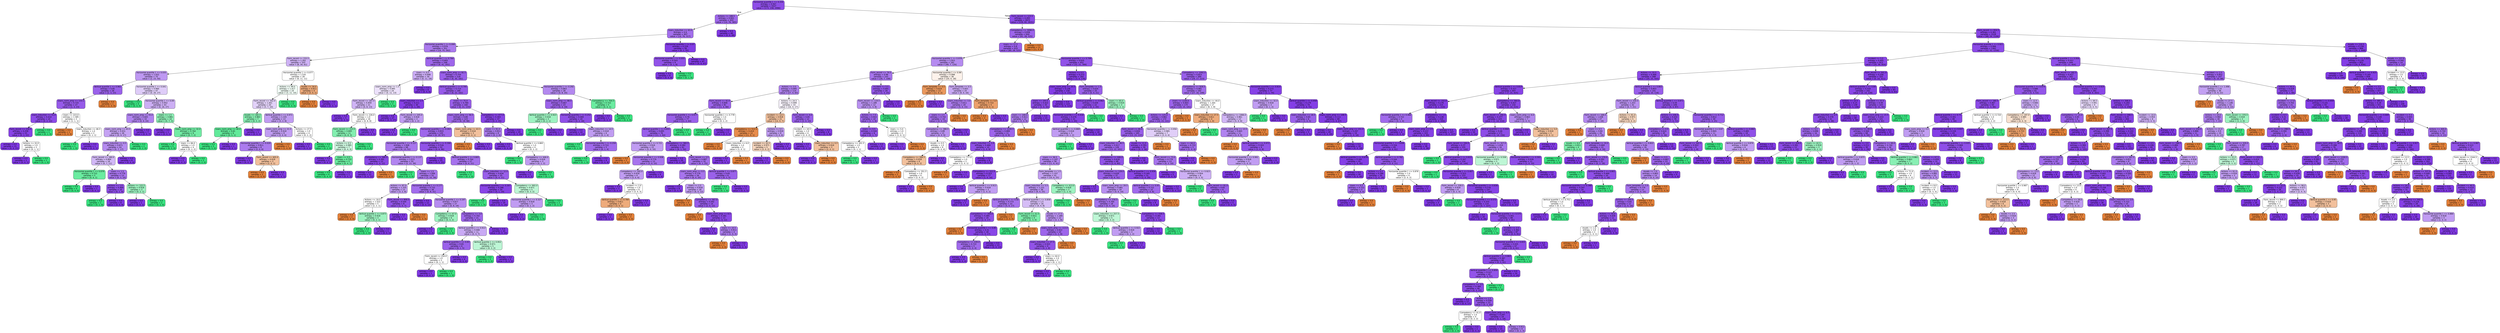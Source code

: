 digraph Tree {
node [shape=box, style="filled, rounded", color="black", fontname=helvetica] ;
edge [fontname=helvetica] ;
0 [label="Horizontal quantile 1 <= 0.334\nentropy = 0.567\nsamples = 3327\nvalue = [173, 158, 2996]", fillcolor="#8e4ee8"] ;
1 [label="Actions <= 188.5\nentropy = 0.841\nsamples = 455\nvalue = [14, 76, 365]", fillcolor="#9f68eb"] ;
0 -> 1 [labeldistance=2.5, labelangle=45, headlabel="True"] ;
2 [label="Users_induction <= 63.0\nentropy = 0.9\nsamples = 407\nvalue = [14, 76, 317]", fillcolor="#a36fec"] ;
1 -> 2 ;
3 [label="Horizontal quantile 1 <= 0.099\nentropy = 0.976\nsamples = 351\nvalue = [14, 75, 262]", fillcolor="#aa79ed"] ;
2 -> 3 ;
4 [label="Form_record <= 233.5\nentropy = 1.262\nsamples = 103\nvalue = [8, 34, 61]", fillcolor="#ceb2f5"] ;
3 -> 4 ;
5 [label="Horizontal quantile 1 <= 0.035\nentropy = 1.052\nsamples = 75\nvalue = [2, 23, 50]", fillcolor="#be98f2"] ;
4 -> 5 ;
6 [label="Vertical quantile 1 <= 0.962\nentropy = 0.85\nsamples = 28\nvalue = [2, 3, 23]", fillcolor="#9a61ea"] ;
5 -> 6 ;
7 [label="Users_norm_emp <= 133.5\nentropy = 0.725\nsamples = 27\nvalue = [1, 3, 23]", fillcolor="#965ae9"] ;
6 -> 7 ;
8 [label="Users_induction <= 55.0\nentropy = 0.414\nsamples = 24\nvalue = [0, 2, 22]", fillcolor="#8c4be7"] ;
7 -> 8 ;
9 [label="Form_record <= 230.5\nentropy = 0.258\nsamples = 23\nvalue = [0, 1, 22]", fillcolor="#8742e6"] ;
8 -> 9 ;
10 [label="entropy = 0.0\nsamples = 21\nvalue = [0, 0, 21]", fillcolor="#8139e5"] ;
9 -> 10 ;
11 [label="Actions <= 32.0\nentropy = 1.0\nsamples = 2\nvalue = [0, 1, 1]", fillcolor="#ffffff"] ;
9 -> 11 ;
12 [label="entropy = 0.0\nsamples = 1\nvalue = [0, 0, 1]", fillcolor="#8139e5"] ;
11 -> 12 ;
13 [label="entropy = 0.0\nsamples = 1\nvalue = [0, 1, 0]", fillcolor="#39e581"] ;
11 -> 13 ;
14 [label="entropy = 0.0\nsamples = 1\nvalue = [0, 1, 0]", fillcolor="#39e581"] ;
8 -> 14 ;
15 [label="Users <= 223.0\nentropy = 1.585\nsamples = 3\nvalue = [1, 1, 1]", fillcolor="#ffffff"] ;
7 -> 15 ;
16 [label="entropy = 0.0\nsamples = 1\nvalue = [1, 0, 0]", fillcolor="#e58139"] ;
15 -> 16 ;
17 [label="Users_induction <= 46.5\nentropy = 1.0\nsamples = 2\nvalue = [0, 1, 1]", fillcolor="#ffffff"] ;
15 -> 17 ;
18 [label="entropy = 0.0\nsamples = 1\nvalue = [0, 1, 0]", fillcolor="#39e581"] ;
17 -> 18 ;
19 [label="entropy = 0.0\nsamples = 1\nvalue = [0, 0, 1]", fillcolor="#8139e5"] ;
17 -> 19 ;
20 [label="entropy = 0.0\nsamples = 1\nvalue = [1, 0, 0]", fillcolor="#e58139"] ;
6 -> 20 ;
21 [label="Horizontal quantile 1 <= 0.041\nentropy = 0.984\nsamples = 47\nvalue = [0, 20, 27]", fillcolor="#deccf8"] ;
5 -> 21 ;
22 [label="entropy = 0.0\nsamples = 4\nvalue = [0, 4, 0]", fillcolor="#39e581"] ;
21 -> 22 ;
23 [label="Horizontal quantile 1 <= 0.09\nentropy = 0.952\nsamples = 43\nvalue = [0, 16, 27]", fillcolor="#ccaef4"] ;
21 -> 23 ;
24 [label="Users_norm_emp <= 55.0\nentropy = 0.845\nsamples = 33\nvalue = [0, 9, 24]", fillcolor="#b083ef"] ;
23 -> 24 ;
25 [label="Users_norm_emp <= 43.5\nentropy = 0.931\nsamples = 26\nvalue = [0, 9, 17]", fillcolor="#c4a2f3"] ;
24 -> 25 ;
26 [label="Users_induction <= 0.5\nentropy = 0.871\nsamples = 24\nvalue = [0, 7, 17]", fillcolor="#b58bf0"] ;
25 -> 26 ;
27 [label="Form_record <= 180.0\nentropy = 0.964\nsamples = 18\nvalue = [0, 7, 11]", fillcolor="#d1b7f6"] ;
26 -> 27 ;
28 [label="Horizontal quantile 1 <= 0.079\nentropy = 0.722\nsamples = 5\nvalue = [0, 4, 1]", fillcolor="#6aeca0"] ;
27 -> 28 ;
29 [label="entropy = 0.0\nsamples = 4\nvalue = [0, 4, 0]", fillcolor="#39e581"] ;
28 -> 29 ;
30 [label="entropy = 0.0\nsamples = 1\nvalue = [0, 0, 1]", fillcolor="#8139e5"] ;
28 -> 30 ;
31 [label="Users <= 1.5\nentropy = 0.779\nsamples = 13\nvalue = [0, 3, 10]", fillcolor="#a774ed"] ;
27 -> 31 ;
32 [label="Actions <= 1.0\nentropy = 0.469\nsamples = 10\nvalue = [0, 1, 9]", fillcolor="#8f4fe8"] ;
31 -> 32 ;
33 [label="entropy = 0.0\nsamples = 1\nvalue = [0, 1, 0]", fillcolor="#39e581"] ;
32 -> 33 ;
34 [label="entropy = 0.0\nsamples = 9\nvalue = [0, 0, 9]", fillcolor="#8139e5"] ;
32 -> 34 ;
35 [label="Actions <= 122.5\nentropy = 0.918\nsamples = 3\nvalue = [0, 2, 1]", fillcolor="#9cf2c0"] ;
31 -> 35 ;
36 [label="entropy = 0.0\nsamples = 1\nvalue = [0, 0, 1]", fillcolor="#8139e5"] ;
35 -> 36 ;
37 [label="entropy = 0.0\nsamples = 2\nvalue = [0, 2, 0]", fillcolor="#39e581"] ;
35 -> 37 ;
38 [label="entropy = 0.0\nsamples = 6\nvalue = [0, 0, 6]", fillcolor="#8139e5"] ;
26 -> 38 ;
39 [label="entropy = 0.0\nsamples = 2\nvalue = [0, 2, 0]", fillcolor="#39e581"] ;
25 -> 39 ;
40 [label="entropy = 0.0\nsamples = 7\nvalue = [0, 0, 7]", fillcolor="#8139e5"] ;
24 -> 40 ;
41 [label="Users <= 1.5\nentropy = 0.881\nsamples = 10\nvalue = [0, 7, 3]", fillcolor="#8ef0b7"] ;
23 -> 41 ;
42 [label="entropy = 0.0\nsamples = 1\nvalue = [0, 0, 1]", fillcolor="#8139e5"] ;
41 -> 42 ;
43 [label="Users_norm_emp <= 32.0\nentropy = 0.764\nsamples = 9\nvalue = [0, 7, 2]", fillcolor="#72eca5"] ;
41 -> 43 ;
44 [label="entropy = 0.0\nsamples = 5\nvalue = [0, 5, 0]", fillcolor="#39e581"] ;
43 -> 44 ;
45 [label="Users <= 66.0\nentropy = 1.0\nsamples = 4\nvalue = [0, 2, 2]", fillcolor="#ffffff"] ;
43 -> 45 ;
46 [label="entropy = 0.0\nsamples = 2\nvalue = [0, 0, 2]", fillcolor="#8139e5"] ;
45 -> 46 ;
47 [label="entropy = 0.0\nsamples = 2\nvalue = [0, 2, 0]", fillcolor="#39e581"] ;
45 -> 47 ;
48 [label="Horizontal quantile 1 <= 0.077\nentropy = 1.535\nsamples = 28\nvalue = [6, 11, 11]", fillcolor="#ffffff"] ;
4 -> 48 ;
49 [label="Actions <= 99.0\nentropy = 1.417\nsamples = 24\nvalue = [3, 11, 10]", fillcolor="#f1fdf6"] ;
48 -> 49 ;
50 [label="Form_record <= 342.0\nentropy = 1.441\nsamples = 20\nvalue = [3, 7, 10]", fillcolor="#e2d1f9"] ;
49 -> 50 ;
51 [label="Assets <= 182.5\nentropy = 0.863\nsamples = 7\nvalue = [0, 5, 2]", fillcolor="#88efb3"] ;
50 -> 51 ;
52 [label="Users_norm_emp <= 40.0\nentropy = 0.65\nsamples = 6\nvalue = [0, 5, 1]", fillcolor="#61ea9a"] ;
51 -> 52 ;
53 [label="entropy = 0.0\nsamples = 5\nvalue = [0, 5, 0]", fillcolor="#39e581"] ;
52 -> 53 ;
54 [label="entropy = 0.0\nsamples = 1\nvalue = [0, 0, 1]", fillcolor="#8139e5"] ;
52 -> 54 ;
55 [label="entropy = 0.0\nsamples = 1\nvalue = [0, 0, 1]", fillcolor="#8139e5"] ;
51 -> 55 ;
56 [label="Vertical quantile 1 <= 0.971\nentropy = 1.335\nsamples = 13\nvalue = [3, 2, 8]", fillcolor="#c09cf2"] ;
50 -> 56 ;
57 [label="Users_norm_emp <= 21.5\nentropy = 0.918\nsamples = 9\nvalue = [3, 0, 6]", fillcolor="#c09cf2"] ;
56 -> 57 ;
58 [label="Horizontal quantile 1 <= 0.029\nentropy = 0.811\nsamples = 8\nvalue = [2, 0, 6]", fillcolor="#ab7bee"] ;
57 -> 58 ;
59 [label="entropy = 0.0\nsamples = 5\nvalue = [0, 0, 5]", fillcolor="#8139e5"] ;
58 -> 59 ;
60 [label="Form_record <= 405.0\nentropy = 0.918\nsamples = 3\nvalue = [2, 0, 1]", fillcolor="#f2c09c"] ;
58 -> 60 ;
61 [label="entropy = 0.0\nsamples = 2\nvalue = [2, 0, 0]", fillcolor="#e58139"] ;
60 -> 61 ;
62 [label="entropy = 0.0\nsamples = 1\nvalue = [0, 0, 1]", fillcolor="#8139e5"] ;
60 -> 62 ;
63 [label="entropy = 0.0\nsamples = 1\nvalue = [1, 0, 0]", fillcolor="#e58139"] ;
57 -> 63 ;
64 [label="Actions <= 27.5\nentropy = 1.0\nsamples = 4\nvalue = [0, 2, 2]", fillcolor="#ffffff"] ;
56 -> 64 ;
65 [label="entropy = 0.0\nsamples = 2\nvalue = [0, 0, 2]", fillcolor="#8139e5"] ;
64 -> 65 ;
66 [label="entropy = 0.0\nsamples = 2\nvalue = [0, 2, 0]", fillcolor="#39e581"] ;
64 -> 66 ;
67 [label="entropy = 0.0\nsamples = 4\nvalue = [0, 4, 0]", fillcolor="#39e581"] ;
49 -> 67 ;
68 [label="Assets <= 34.0\nentropy = 0.811\nsamples = 4\nvalue = [3, 0, 1]", fillcolor="#eeab7b"] ;
48 -> 68 ;
69 [label="entropy = 0.0\nsamples = 3\nvalue = [3, 0, 0]", fillcolor="#e58139"] ;
68 -> 69 ;
70 [label="entropy = 0.0\nsamples = 1\nvalue = [0, 0, 1]", fillcolor="#8139e5"] ;
68 -> 70 ;
71 [label="Vertical quantile 1 <= 0.764\nentropy = 0.805\nsamples = 248\nvalue = [6, 41, 201]", fillcolor="#9e66eb"] ;
3 -> 71 ;
72 [label="Users <= 6.5\nentropy = 0.948\nsamples = 30\nvalue = [0, 11, 19]", fillcolor="#caacf4"] ;
71 -> 72 ;
73 [label="Users_norm_emp <= 1.5\nentropy = 0.995\nsamples = 24\nvalue = [0, 11, 13]", fillcolor="#ece1fb"] ;
72 -> 73 ;
74 [label="Form_record <= 187.5\nentropy = 0.959\nsamples = 21\nvalue = [0, 8, 13]", fillcolor="#cfb3f5"] ;
73 -> 74 ;
75 [label="entropy = 0.0\nsamples = 5\nvalue = [0, 0, 5]", fillcolor="#8139e5"] ;
74 -> 75 ;
76 [label="Form_record <= 226.0\nentropy = 1.0\nsamples = 16\nvalue = [0, 8, 8]", fillcolor="#ffffff"] ;
74 -> 76 ;
77 [label="Form_record <= 215.5\nentropy = 0.845\nsamples = 11\nvalue = [0, 8, 3]", fillcolor="#83efb0"] ;
76 -> 77 ;
78 [label="Actions <= 0.5\nentropy = 0.985\nsamples = 7\nvalue = [0, 4, 3]", fillcolor="#cef8e0"] ;
77 -> 78 ;
79 [label="entropy = 0.0\nsamples = 2\nvalue = [0, 0, 2]", fillcolor="#8139e5"] ;
78 -> 79 ;
80 [label="Users <= 0.5\nentropy = 0.722\nsamples = 5\nvalue = [0, 4, 1]", fillcolor="#6aeca0"] ;
78 -> 80 ;
81 [label="entropy = 0.0\nsamples = 4\nvalue = [0, 4, 0]", fillcolor="#39e581"] ;
80 -> 81 ;
82 [label="entropy = 0.0\nsamples = 1\nvalue = [0, 0, 1]", fillcolor="#8139e5"] ;
80 -> 82 ;
83 [label="entropy = 0.0\nsamples = 4\nvalue = [0, 4, 0]", fillcolor="#39e581"] ;
77 -> 83 ;
84 [label="entropy = 0.0\nsamples = 5\nvalue = [0, 0, 5]", fillcolor="#8139e5"] ;
76 -> 84 ;
85 [label="entropy = 0.0\nsamples = 3\nvalue = [0, 3, 0]", fillcolor="#39e581"] ;
73 -> 85 ;
86 [label="entropy = 0.0\nsamples = 6\nvalue = [0, 0, 6]", fillcolor="#8139e5"] ;
72 -> 86 ;
87 [label="Users_norm_emp <= 82.5\nentropy = 0.754\nsamples = 218\nvalue = [6, 30, 182]", fillcolor="#995fea"] ;
71 -> 87 ;
88 [label="Vertical quantile 1 <= 0.795\nentropy = 0.714\nsamples = 190\nvalue = [6, 22, 162]", fillcolor="#965ae9"] ;
87 -> 88 ;
89 [label="Users_induction <= 1.5\nentropy = 0.211\nsamples = 30\nvalue = [0, 1, 29]", fillcolor="#8540e6"] ;
88 -> 89 ;
90 [label="entropy = 0.0\nsamples = 27\nvalue = [0, 0, 27]", fillcolor="#8139e5"] ;
89 -> 90 ;
91 [label="Form_record <= 245.0\nentropy = 0.918\nsamples = 3\nvalue = [0, 1, 2]", fillcolor="#c09cf2"] ;
89 -> 91 ;
92 [label="entropy = 0.0\nsamples = 2\nvalue = [0, 0, 2]", fillcolor="#8139e5"] ;
91 -> 92 ;
93 [label="entropy = 0.0\nsamples = 1\nvalue = [0, 1, 0]", fillcolor="#39e581"] ;
91 -> 93 ;
94 [label="Users <= 75.0\nentropy = 0.784\nsamples = 160\nvalue = [6, 21, 133]", fillcolor="#995fea"] ;
88 -> 94 ;
95 [label="Users_norm_emp <= 56.5\nentropy = 0.89\nsamples = 123\nvalue = [6, 19, 98]", fillcolor="#9f69eb"] ;
94 -> 95 ;
96 [label="Horizontal quantile 1 <= 0.263\nentropy = 0.833\nsamples = 120\nvalue = [4, 19, 97]", fillcolor="#9e66eb"] ;
95 -> 96 ;
97 [label="Horizontal quantile 1 <= 0.127\nentropy = 1.008\nsamples = 68\nvalue = [4, 13, 51]", fillcolor="#a876ed"] ;
96 -> 97 ;
98 [label="Competency <= 580.5\nentropy = 0.391\nsamples = 13\nvalue = [1, 0, 12]", fillcolor="#8c49e7"] ;
97 -> 98 ;
99 [label="entropy = 0.0\nsamples = 12\nvalue = [0, 0, 12]", fillcolor="#8139e5"] ;
98 -> 99 ;
100 [label="entropy = 0.0\nsamples = 1\nvalue = [1, 0, 0]", fillcolor="#e58139"] ;
98 -> 100 ;
101 [label="Horizontal quantile 1 <= 0.137\nentropy = 1.072\nsamples = 55\nvalue = [3, 13, 39]", fillcolor="#b184ef"] ;
97 -> 101 ;
102 [label="entropy = 0.0\nsamples = 3\nvalue = [0, 3, 0]", fillcolor="#39e581"] ;
101 -> 102 ;
103 [label="Users <= 1.5\nentropy = 1.006\nsamples = 52\nvalue = [3, 10, 39]", fillcolor="#a876ed"] ;
101 -> 103 ;
104 [label="Actions <= 87.0\nentropy = 1.335\nsamples = 13\nvalue = [3, 2, 8]", fillcolor="#c09cf2"] ;
103 -> 104 ;
105 [label="Actions <= 19.5\nentropy = 1.522\nsamples = 5\nvalue = [2, 2, 1]", fillcolor="#ffffff"] ;
104 -> 105 ;
106 [label="entropy = 0.0\nsamples = 2\nvalue = [2, 0, 0]", fillcolor="#e58139"] ;
105 -> 106 ;
107 [label="Vertical quantile 1 <= 0.873\nentropy = 0.918\nsamples = 3\nvalue = [0, 2, 1]", fillcolor="#9cf2c0"] ;
105 -> 107 ;
108 [label="entropy = 0.0\nsamples = 2\nvalue = [0, 2, 0]", fillcolor="#39e581"] ;
107 -> 108 ;
109 [label="entropy = 0.0\nsamples = 1\nvalue = [0, 0, 1]", fillcolor="#8139e5"] ;
107 -> 109 ;
110 [label="Form_record <= 809.5\nentropy = 0.544\nsamples = 8\nvalue = [1, 0, 7]", fillcolor="#9355e9"] ;
104 -> 110 ;
111 [label="entropy = 0.0\nsamples = 7\nvalue = [0, 0, 7]", fillcolor="#8139e5"] ;
110 -> 111 ;
112 [label="entropy = 0.0\nsamples = 1\nvalue = [1, 0, 0]", fillcolor="#e58139"] ;
110 -> 112 ;
113 [label="Horizontal quantile 1 <= 0.177\nentropy = 0.732\nsamples = 39\nvalue = [0, 8, 31]", fillcolor="#a26cec"] ;
103 -> 113 ;
114 [label="entropy = 0.0\nsamples = 12\nvalue = [0, 0, 12]", fillcolor="#8139e5"] ;
113 -> 114 ;
115 [label="Horizontal quantile 1 <= 0.197\nentropy = 0.877\nsamples = 27\nvalue = [0, 8, 19]", fillcolor="#b68cf0"] ;
113 -> 115 ;
116 [label="Competency <= 67.0\nentropy = 0.918\nsamples = 6\nvalue = [0, 4, 2]", fillcolor="#9cf2c0"] ;
115 -> 116 ;
117 [label="entropy = 0.0\nsamples = 2\nvalue = [0, 0, 2]", fillcolor="#8139e5"] ;
116 -> 117 ;
118 [label="entropy = 0.0\nsamples = 4\nvalue = [0, 4, 0]", fillcolor="#39e581"] ;
116 -> 118 ;
119 [label="Competency <= 3.0\nentropy = 0.702\nsamples = 21\nvalue = [0, 4, 17]", fillcolor="#9f68eb"] ;
115 -> 119 ;
120 [label="Vertical quantile 1 <= 0.913\nentropy = 0.946\nsamples = 11\nvalue = [0, 4, 7]", fillcolor="#c9aaf4"] ;
119 -> 120 ;
121 [label="Vertical quantile 1 <= 0.83\nentropy = 0.65\nsamples = 6\nvalue = [0, 1, 5]", fillcolor="#9a61ea"] ;
120 -> 121 ;
122 [label="Form_record <= 250.0\nentropy = 1.0\nsamples = 2\nvalue = [0, 1, 1]", fillcolor="#ffffff"] ;
121 -> 122 ;
123 [label="entropy = 0.0\nsamples = 1\nvalue = [0, 0, 1]", fillcolor="#8139e5"] ;
122 -> 123 ;
124 [label="entropy = 0.0\nsamples = 1\nvalue = [0, 1, 0]", fillcolor="#39e581"] ;
122 -> 124 ;
125 [label="entropy = 0.0\nsamples = 4\nvalue = [0, 0, 4]", fillcolor="#8139e5"] ;
121 -> 125 ;
126 [label="Vertical quantile 1 <= 0.952\nentropy = 0.971\nsamples = 5\nvalue = [0, 3, 2]", fillcolor="#bdf6d5"] ;
120 -> 126 ;
127 [label="entropy = 0.0\nsamples = 3\nvalue = [0, 3, 0]", fillcolor="#39e581"] ;
126 -> 127 ;
128 [label="entropy = 0.0\nsamples = 2\nvalue = [0, 0, 2]", fillcolor="#8139e5"] ;
126 -> 128 ;
129 [label="entropy = 0.0\nsamples = 10\nvalue = [0, 0, 10]", fillcolor="#8139e5"] ;
119 -> 129 ;
130 [label="Horizontal quantile 1 <= 0.306\nentropy = 0.516\nsamples = 52\nvalue = [0, 6, 46]", fillcolor="#9153e8"] ;
96 -> 130 ;
131 [label="entropy = 0.0\nsamples = 25\nvalue = [0, 0, 25]", fillcolor="#8139e5"] ;
130 -> 131 ;
132 [label="Vertical quantile 1 <= 0.805\nentropy = 0.764\nsamples = 27\nvalue = [0, 6, 21]", fillcolor="#a572ec"] ;
130 -> 132 ;
133 [label="entropy = 0.0\nsamples = 2\nvalue = [0, 2, 0]", fillcolor="#39e581"] ;
132 -> 133 ;
134 [label="Users_induction <= 12.0\nentropy = 0.634\nsamples = 25\nvalue = [0, 4, 21]", fillcolor="#995fea"] ;
132 -> 134 ;
135 [label="Horizontal quantile 1 <= 0.307\nentropy = 0.286\nsamples = 20\nvalue = [0, 1, 19]", fillcolor="#8843e6"] ;
134 -> 135 ;
136 [label="entropy = 0.0\nsamples = 1\nvalue = [0, 1, 0]", fillcolor="#39e581"] ;
135 -> 136 ;
137 [label="entropy = 0.0\nsamples = 19\nvalue = [0, 0, 19]", fillcolor="#8139e5"] ;
135 -> 137 ;
138 [label="Competency <= 902.0\nentropy = 0.971\nsamples = 5\nvalue = [0, 3, 2]", fillcolor="#bdf6d5"] ;
134 -> 138 ;
139 [label="Horizontal quantile 1 <= 0.327\nentropy = 0.918\nsamples = 3\nvalue = [0, 1, 2]", fillcolor="#c09cf2"] ;
138 -> 139 ;
140 [label="entropy = 0.0\nsamples = 2\nvalue = [0, 0, 2]", fillcolor="#8139e5"] ;
139 -> 140 ;
141 [label="entropy = 0.0\nsamples = 1\nvalue = [0, 1, 0]", fillcolor="#39e581"] ;
139 -> 141 ;
142 [label="entropy = 0.0\nsamples = 2\nvalue = [0, 2, 0]", fillcolor="#39e581"] ;
138 -> 142 ;
143 [label="Users_norm_emp <= 63.5\nentropy = 0.918\nsamples = 3\nvalue = [2, 0, 1]", fillcolor="#f2c09c"] ;
95 -> 143 ;
144 [label="entropy = 0.0\nsamples = 2\nvalue = [2, 0, 0]", fillcolor="#e58139"] ;
143 -> 144 ;
145 [label="entropy = 0.0\nsamples = 1\nvalue = [0, 0, 1]", fillcolor="#8139e5"] ;
143 -> 145 ;
146 [label="Competency <= 477.0\nentropy = 0.303\nsamples = 37\nvalue = [0, 2, 35]", fillcolor="#8844e6"] ;
94 -> 146 ;
147 [label="Users <= 91.0\nentropy = 0.811\nsamples = 8\nvalue = [0, 2, 6]", fillcolor="#ab7bee"] ;
146 -> 147 ;
148 [label="entropy = 0.0\nsamples = 4\nvalue = [0, 0, 4]", fillcolor="#8139e5"] ;
147 -> 148 ;
149 [label="Vertical quantile 1 <= 0.865\nentropy = 1.0\nsamples = 4\nvalue = [0, 2, 2]", fillcolor="#ffffff"] ;
147 -> 149 ;
150 [label="entropy = 0.0\nsamples = 1\nvalue = [0, 1, 0]", fillcolor="#39e581"] ;
149 -> 150 ;
151 [label="Competency <= 446.0\nentropy = 0.918\nsamples = 3\nvalue = [0, 1, 2]", fillcolor="#c09cf2"] ;
149 -> 151 ;
152 [label="entropy = 0.0\nsamples = 2\nvalue = [0, 0, 2]", fillcolor="#8139e5"] ;
151 -> 152 ;
153 [label="entropy = 0.0\nsamples = 1\nvalue = [0, 1, 0]", fillcolor="#39e581"] ;
151 -> 153 ;
154 [label="entropy = 0.0\nsamples = 29\nvalue = [0, 0, 29]", fillcolor="#8139e5"] ;
146 -> 154 ;
155 [label="Horizontal quantile 1 <= 0.292\nentropy = 0.863\nsamples = 28\nvalue = [0, 8, 20]", fillcolor="#b388ef"] ;
87 -> 155 ;
156 [label="Users_norm_emp <= 88.5\nentropy = 0.667\nsamples = 23\nvalue = [0, 4, 19]", fillcolor="#9c63ea"] ;
155 -> 156 ;
157 [label="Vertical quantile 1 <= 0.923\nentropy = 0.918\nsamples = 3\nvalue = [0, 2, 1]", fillcolor="#9cf2c0"] ;
156 -> 157 ;
158 [label="entropy = 0.0\nsamples = 2\nvalue = [0, 2, 0]", fillcolor="#39e581"] ;
157 -> 158 ;
159 [label="entropy = 0.0\nsamples = 1\nvalue = [0, 0, 1]", fillcolor="#8139e5"] ;
157 -> 159 ;
160 [label="Horizontal quantile 1 <= 0.252\nentropy = 0.469\nsamples = 20\nvalue = [0, 2, 18]", fillcolor="#8f4fe8"] ;
156 -> 160 ;
161 [label="entropy = 0.0\nsamples = 14\nvalue = [0, 0, 14]", fillcolor="#8139e5"] ;
160 -> 161 ;
162 [label="Users_induction <= 14.5\nentropy = 0.918\nsamples = 6\nvalue = [0, 2, 4]", fillcolor="#c09cf2"] ;
160 -> 162 ;
163 [label="entropy = 0.0\nsamples = 1\nvalue = [0, 1, 0]", fillcolor="#39e581"] ;
162 -> 163 ;
164 [label="Horizontal quantile 1 <= 0.259\nentropy = 0.722\nsamples = 5\nvalue = [0, 1, 4]", fillcolor="#a06aec"] ;
162 -> 164 ;
165 [label="entropy = 0.0\nsamples = 1\nvalue = [0, 1, 0]", fillcolor="#39e581"] ;
164 -> 165 ;
166 [label="entropy = 0.0\nsamples = 4\nvalue = [0, 0, 4]", fillcolor="#8139e5"] ;
164 -> 166 ;
167 [label="Competency <= 704.5\nentropy = 0.722\nsamples = 5\nvalue = [0, 4, 1]", fillcolor="#6aeca0"] ;
155 -> 167 ;
168 [label="entropy = 0.0\nsamples = 1\nvalue = [0, 0, 1]", fillcolor="#8139e5"] ;
167 -> 168 ;
169 [label="entropy = 0.0\nsamples = 4\nvalue = [0, 4, 0]", fillcolor="#39e581"] ;
167 -> 169 ;
170 [label="Horizontal quantile 1 <= 0.07\nentropy = 0.129\nsamples = 56\nvalue = [0, 1, 55]", fillcolor="#833de5"] ;
2 -> 170 ;
171 [label="Horizontal quantile 1 <= 0.055\nentropy = 0.503\nsamples = 9\nvalue = [0, 1, 8]", fillcolor="#9152e8"] ;
170 -> 171 ;
172 [label="entropy = 0.0\nsamples = 8\nvalue = [0, 0, 8]", fillcolor="#8139e5"] ;
171 -> 172 ;
173 [label="entropy = 0.0\nsamples = 1\nvalue = [0, 1, 0]", fillcolor="#39e581"] ;
171 -> 173 ;
174 [label="entropy = 0.0\nsamples = 47\nvalue = [0, 0, 47]", fillcolor="#8139e5"] ;
170 -> 174 ;
175 [label="entropy = 0.0\nsamples = 48\nvalue = [0, 0, 48]", fillcolor="#8139e5"] ;
1 -> 175 ;
176 [label="Form_record <= 123.5\nentropy = 0.493\nsamples = 2872\nvalue = [159, 82, 2631]", fillcolor="#8c4be7"] ;
0 -> 176 [labeldistance=2.5, labelangle=-45, headlabel="False"] ;
177 [label="Competency <= 3096.0\nentropy = 0.836\nsamples = 644\nvalue = [91, 28, 525]", fillcolor="#9c64eb"] ;
176 -> 177 ;
178 [label="Users <= 17.5\nentropy = 0.8\nsamples = 633\nvalue = [80, 28, 525]", fillcolor="#9a60ea"] ;
177 -> 178 ;
179 [label="Horizontal quantile 1 <= 0.978\nentropy = 1.053\nsamples = 181\nvalue = [48, 7, 126]", fillcolor="#b58bf0"] ;
178 -> 179 ;
180 [label="Form_record <= 79.5\nentropy = 0.98\nsamples = 143\nvalue = [28, 7, 108]", fillcolor="#a775ed"] ;
179 -> 180 ;
181 [label="Actions <= 3.5\nentropy = 0.995\nsamples = 114\nvalue = [27, 4, 83]", fillcolor="#ae80ee"] ;
180 -> 181 ;
182 [label="Form_record <= 42.0\nentropy = 0.846\nsamples = 81\nvalue = [11, 4, 66]", fillcolor="#9c63eb"] ;
181 -> 182 ;
183 [label="Horizontal quantile 1 <= 0.977\nentropy = 0.76\nsamples = 77\nvalue = [11, 2, 64]", fillcolor="#9a60ea"] ;
182 -> 183 ;
184 [label="Vertical quantile 1 <= 0.831\nentropy = 0.695\nsamples = 76\nvalue = [11, 1, 64]", fillcolor="#985eea"] ;
183 -> 184 ;
185 [label="Horizontal quantile 1 <= 0.721\nentropy = 0.918\nsamples = 15\nvalue = [5, 0, 10]", fillcolor="#c09cf2"] ;
184 -> 185 ;
186 [label="entropy = 0.0\nsamples = 2\nvalue = [2, 0, 0]", fillcolor="#e58139"] ;
185 -> 186 ;
187 [label="Horizontal quantile 1 <= 0.938\nentropy = 0.779\nsamples = 13\nvalue = [3, 0, 10]", fillcolor="#a774ed"] ;
185 -> 187 ;
188 [label="Competency <= 292.0\nentropy = 0.918\nsamples = 9\nvalue = [3, 0, 6]", fillcolor="#c09cf2"] ;
187 -> 188 ;
189 [label="entropy = 0.0\nsamples = 3\nvalue = [0, 0, 3]", fillcolor="#8139e5"] ;
188 -> 189 ;
190 [label="Incident <= 2.0\nentropy = 1.0\nsamples = 6\nvalue = [3, 0, 3]", fillcolor="#ffffff"] ;
188 -> 190 ;
191 [label="Vertical quantile 1 <= 0.784\nentropy = 0.811\nsamples = 4\nvalue = [3, 0, 1]", fillcolor="#eeab7b"] ;
190 -> 191 ;
192 [label="entropy = 0.0\nsamples = 1\nvalue = [0, 0, 1]", fillcolor="#8139e5"] ;
191 -> 192 ;
193 [label="entropy = 0.0\nsamples = 3\nvalue = [3, 0, 0]", fillcolor="#e58139"] ;
191 -> 193 ;
194 [label="entropy = 0.0\nsamples = 2\nvalue = [0, 0, 2]", fillcolor="#8139e5"] ;
190 -> 194 ;
195 [label="entropy = 0.0\nsamples = 4\nvalue = [0, 0, 4]", fillcolor="#8139e5"] ;
187 -> 195 ;
196 [label="Competency <= 360.5\nentropy = 0.582\nsamples = 61\nvalue = [6, 1, 54]", fillcolor="#9152e8"] ;
184 -> 196 ;
197 [label="entropy = 0.0\nsamples = 29\nvalue = [0, 0, 29]", fillcolor="#8139e5"] ;
196 -> 197 ;
198 [label="Form_record <= 3.5\nentropy = 0.887\nsamples = 32\nvalue = [6, 1, 25]", fillcolor="#a36eec"] ;
196 -> 198 ;
199 [label="Users_norm_emp <= 0.5\nentropy = 0.779\nsamples = 26\nvalue = [6, 0, 20]", fillcolor="#a774ed"] ;
198 -> 199 ;
200 [label="entropy = 0.0\nsamples = 8\nvalue = [0, 0, 8]", fillcolor="#8139e5"] ;
199 -> 200 ;
201 [label="Users <= 2.5\nentropy = 0.918\nsamples = 18\nvalue = [6, 0, 12]", fillcolor="#c09cf2"] ;
199 -> 201 ;
202 [label="entropy = 0.0\nsamples = 4\nvalue = [4, 0, 0]", fillcolor="#e58139"] ;
201 -> 202 ;
203 [label="Competency <= 367.0\nentropy = 0.592\nsamples = 14\nvalue = [2, 0, 12]", fillcolor="#965ae9"] ;
201 -> 203 ;
204 [label="entropy = 0.0\nsamples = 1\nvalue = [1, 0, 0]", fillcolor="#e58139"] ;
203 -> 204 ;
205 [label="Users_norm_emp <= 8.5\nentropy = 0.391\nsamples = 13\nvalue = [1, 0, 12]", fillcolor="#8c49e7"] ;
203 -> 205 ;
206 [label="entropy = 0.0\nsamples = 9\nvalue = [0, 0, 9]", fillcolor="#8139e5"] ;
205 -> 206 ;
207 [label="Users <= 10.5\nentropy = 0.811\nsamples = 4\nvalue = [1, 0, 3]", fillcolor="#ab7bee"] ;
205 -> 207 ;
208 [label="entropy = 0.0\nsamples = 1\nvalue = [1, 0, 0]", fillcolor="#e58139"] ;
207 -> 208 ;
209 [label="entropy = 0.0\nsamples = 3\nvalue = [0, 0, 3]", fillcolor="#8139e5"] ;
207 -> 209 ;
210 [label="Vertical quantile 1 <= 0.877\nentropy = 0.65\nsamples = 6\nvalue = [0, 1, 5]", fillcolor="#9a61ea"] ;
198 -> 210 ;
211 [label="entropy = 0.0\nsamples = 1\nvalue = [0, 1, 0]", fillcolor="#39e581"] ;
210 -> 211 ;
212 [label="entropy = 0.0\nsamples = 5\nvalue = [0, 0, 5]", fillcolor="#8139e5"] ;
210 -> 212 ;
213 [label="entropy = 0.0\nsamples = 1\nvalue = [0, 1, 0]", fillcolor="#39e581"] ;
183 -> 213 ;
214 [label="Horizontal quantile 1 <= 0.778\nentropy = 1.0\nsamples = 4\nvalue = [0, 2, 2]", fillcolor="#ffffff"] ;
182 -> 214 ;
215 [label="entropy = 0.0\nsamples = 2\nvalue = [0, 2, 0]", fillcolor="#39e581"] ;
214 -> 215 ;
216 [label="entropy = 0.0\nsamples = 2\nvalue = [0, 0, 2]", fillcolor="#8139e5"] ;
214 -> 216 ;
217 [label="Actions <= 24.5\nentropy = 0.999\nsamples = 33\nvalue = [16, 0, 17]", fillcolor="#f8f3fd"] ;
181 -> 217 ;
218 [label="Incident <= 14.5\nentropy = 0.918\nsamples = 21\nvalue = [14, 0, 7]", fillcolor="#f2c09c"] ;
217 -> 218 ;
219 [label="Competency <= 512.5\nentropy = 0.414\nsamples = 12\nvalue = [11, 0, 1]", fillcolor="#e78c4b"] ;
218 -> 219 ;
220 [label="entropy = 0.0\nsamples = 10\nvalue = [10, 0, 0]", fillcolor="#e58139"] ;
219 -> 220 ;
221 [label="Users_induction <= 6.0\nentropy = 1.0\nsamples = 2\nvalue = [1, 0, 1]", fillcolor="#ffffff"] ;
219 -> 221 ;
222 [label="entropy = 0.0\nsamples = 1\nvalue = [0, 0, 1]", fillcolor="#8139e5"] ;
221 -> 222 ;
223 [label="entropy = 0.0\nsamples = 1\nvalue = [1, 0, 0]", fillcolor="#e58139"] ;
221 -> 223 ;
224 [label="Actions <= 9.5\nentropy = 0.918\nsamples = 9\nvalue = [3, 0, 6]", fillcolor="#c09cf2"] ;
218 -> 224 ;
225 [label="Incident <= 20.5\nentropy = 0.971\nsamples = 5\nvalue = [3, 0, 2]", fillcolor="#f6d5bd"] ;
224 -> 225 ;
226 [label="entropy = 0.0\nsamples = 2\nvalue = [0, 0, 2]", fillcolor="#8139e5"] ;
225 -> 226 ;
227 [label="entropy = 0.0\nsamples = 3\nvalue = [3, 0, 0]", fillcolor="#e58139"] ;
225 -> 227 ;
228 [label="entropy = 0.0\nsamples = 4\nvalue = [0, 0, 4]", fillcolor="#8139e5"] ;
224 -> 228 ;
229 [label="Form_record <= 4.0\nentropy = 0.65\nsamples = 12\nvalue = [2, 0, 10]", fillcolor="#9a61ea"] ;
217 -> 229 ;
230 [label="Incident <= 18.5\nentropy = 1.0\nsamples = 4\nvalue = [2, 0, 2]", fillcolor="#ffffff"] ;
229 -> 230 ;
231 [label="entropy = 0.0\nsamples = 1\nvalue = [0, 0, 1]", fillcolor="#8139e5"] ;
230 -> 231 ;
232 [label="Users_induction <= 0.5\nentropy = 0.918\nsamples = 3\nvalue = [2, 0, 1]", fillcolor="#f2c09c"] ;
230 -> 232 ;
233 [label="entropy = 0.0\nsamples = 1\nvalue = [0, 0, 1]", fillcolor="#8139e5"] ;
232 -> 233 ;
234 [label="entropy = 0.0\nsamples = 2\nvalue = [2, 0, 0]", fillcolor="#e58139"] ;
232 -> 234 ;
235 [label="entropy = 0.0\nsamples = 8\nvalue = [0, 0, 8]", fillcolor="#8139e5"] ;
229 -> 235 ;
236 [label="Incident <= 5.5\nentropy = 0.691\nsamples = 29\nvalue = [1, 3, 25]", fillcolor="#9457e9"] ;
180 -> 236 ;
237 [label="Form_record <= 119.5\nentropy = 1.189\nsamples = 12\nvalue = [1, 3, 8]", fillcolor="#b991f1"] ;
236 -> 237 ;
238 [label="Actions <= 7.5\nentropy = 0.922\nsamples = 10\nvalue = [1, 1, 8]", fillcolor="#9d65eb"] ;
237 -> 238 ;
239 [label="Users <= 0.5\nentropy = 0.544\nsamples = 8\nvalue = [0, 1, 7]", fillcolor="#9355e9"] ;
238 -> 239 ;
240 [label="Competency <= 301.5\nentropy = 1.0\nsamples = 2\nvalue = [0, 1, 1]", fillcolor="#ffffff"] ;
239 -> 240 ;
241 [label="entropy = 0.0\nsamples = 1\nvalue = [0, 1, 0]", fillcolor="#39e581"] ;
240 -> 241 ;
242 [label="entropy = 0.0\nsamples = 1\nvalue = [0, 0, 1]", fillcolor="#8139e5"] ;
240 -> 242 ;
243 [label="entropy = 0.0\nsamples = 6\nvalue = [0, 0, 6]", fillcolor="#8139e5"] ;
239 -> 243 ;
244 [label="Users <= 5.0\nentropy = 1.0\nsamples = 2\nvalue = [1, 0, 1]", fillcolor="#ffffff"] ;
238 -> 244 ;
245 [label="entropy = 0.0\nsamples = 1\nvalue = [0, 0, 1]", fillcolor="#8139e5"] ;
244 -> 245 ;
246 [label="entropy = 0.0\nsamples = 1\nvalue = [1, 0, 0]", fillcolor="#e58139"] ;
244 -> 246 ;
247 [label="entropy = 0.0\nsamples = 2\nvalue = [0, 2, 0]", fillcolor="#39e581"] ;
237 -> 247 ;
248 [label="entropy = 0.0\nsamples = 17\nvalue = [0, 0, 17]", fillcolor="#8139e5"] ;
236 -> 248 ;
249 [label="Horizontal quantile 1 <= 0.99\nentropy = 0.998\nsamples = 38\nvalue = [20, 0, 18]", fillcolor="#fcf2eb"] ;
179 -> 249 ;
250 [label="Form_template <= 0.5\nentropy = 0.619\nsamples = 13\nvalue = [11, 0, 2]", fillcolor="#ea985d"] ;
249 -> 250 ;
251 [label="entropy = 0.0\nsamples = 11\nvalue = [11, 0, 0]", fillcolor="#e58139"] ;
250 -> 251 ;
252 [label="entropy = 0.0\nsamples = 2\nvalue = [0, 0, 2]", fillcolor="#8139e5"] ;
250 -> 252 ;
253 [label="Form_template <= 0.5\nentropy = 0.943\nsamples = 25\nvalue = [9, 0, 16]", fillcolor="#c8a8f4"] ;
249 -> 253 ;
254 [label="Users_induction <= 3.0\nentropy = 0.811\nsamples = 20\nvalue = [5, 0, 15]", fillcolor="#ab7bee"] ;
253 -> 254 ;
255 [label="Users <= 2.5\nentropy = 0.742\nsamples = 19\nvalue = [4, 0, 15]", fillcolor="#a36eec"] ;
254 -> 255 ;
256 [label="Competency <= 388.5\nentropy = 0.89\nsamples = 13\nvalue = [4, 0, 9]", fillcolor="#b991f1"] ;
255 -> 256 ;
257 [label="Assets <= 0.5\nentropy = 1.0\nsamples = 8\nvalue = [4, 0, 4]", fillcolor="#ffffff"] ;
256 -> 257 ;
258 [label="Competency <= 284.5\nentropy = 0.918\nsamples = 6\nvalue = [4, 0, 2]", fillcolor="#f2c09c"] ;
257 -> 258 ;
259 [label="entropy = 0.0\nsamples = 2\nvalue = [2, 0, 0]", fillcolor="#e58139"] ;
258 -> 259 ;
260 [label="Competency <= 351.5\nentropy = 1.0\nsamples = 4\nvalue = [2, 0, 2]", fillcolor="#ffffff"] ;
258 -> 260 ;
261 [label="entropy = 0.0\nsamples = 2\nvalue = [0, 0, 2]", fillcolor="#8139e5"] ;
260 -> 261 ;
262 [label="entropy = 0.0\nsamples = 2\nvalue = [2, 0, 0]", fillcolor="#e58139"] ;
260 -> 262 ;
263 [label="entropy = 0.0\nsamples = 2\nvalue = [0, 0, 2]", fillcolor="#8139e5"] ;
257 -> 263 ;
264 [label="entropy = 0.0\nsamples = 5\nvalue = [0, 0, 5]", fillcolor="#8139e5"] ;
256 -> 264 ;
265 [label="entropy = 0.0\nsamples = 6\nvalue = [0, 0, 6]", fillcolor="#8139e5"] ;
255 -> 265 ;
266 [label="entropy = 0.0\nsamples = 1\nvalue = [1, 0, 0]", fillcolor="#e58139"] ;
254 -> 266 ;
267 [label="Form_template <= 5.0\nentropy = 0.722\nsamples = 5\nvalue = [4, 0, 1]", fillcolor="#eca06a"] ;
253 -> 267 ;
268 [label="entropy = 0.0\nsamples = 4\nvalue = [4, 0, 0]", fillcolor="#e58139"] ;
267 -> 268 ;
269 [label="entropy = 0.0\nsamples = 1\nvalue = [0, 0, 1]", fillcolor="#8139e5"] ;
267 -> 269 ;
270 [label="Horizontal quantile 1 <= 0.799\nentropy = 0.635\nsamples = 452\nvalue = [32, 21, 399]", fillcolor="#9152e8"] ;
178 -> 270 ;
271 [label="Actions <= 0.5\nentropy = 0.272\nsamples = 183\nvalue = [3, 4, 176]", fillcolor="#8641e6"] ;
270 -> 271 ;
272 [label="Users_norm_emp <= 20.5\nentropy = 0.136\nsamples = 158\nvalue = [3, 0, 155]", fillcolor="#833de6"] ;
271 -> 272 ;
273 [label="Users <= 193.5\nentropy = 0.422\nsamples = 35\nvalue = [3, 0, 32]", fillcolor="#8d4ce7"] ;
272 -> 273 ;
274 [label="Users <= 168.0\nentropy = 0.811\nsamples = 12\nvalue = [3, 0, 9]", fillcolor="#ab7bee"] ;
273 -> 274 ;
275 [label="Competency <= 1530.5\nentropy = 0.684\nsamples = 11\nvalue = [2, 0, 9]", fillcolor="#9d65eb"] ;
274 -> 275 ;
276 [label="Users_induction <= 1.0\nentropy = 0.469\nsamples = 10\nvalue = [1, 0, 9]", fillcolor="#8f4fe8"] ;
275 -> 276 ;
277 [label="Competency <= 777.0\nentropy = 1.0\nsamples = 2\nvalue = [1, 0, 1]", fillcolor="#ffffff"] ;
276 -> 277 ;
278 [label="entropy = 0.0\nsamples = 1\nvalue = [1, 0, 0]", fillcolor="#e58139"] ;
277 -> 278 ;
279 [label="entropy = 0.0\nsamples = 1\nvalue = [0, 0, 1]", fillcolor="#8139e5"] ;
277 -> 279 ;
280 [label="entropy = 0.0\nsamples = 8\nvalue = [0, 0, 8]", fillcolor="#8139e5"] ;
276 -> 280 ;
281 [label="entropy = 0.0\nsamples = 1\nvalue = [1, 0, 0]", fillcolor="#e58139"] ;
275 -> 281 ;
282 [label="entropy = 0.0\nsamples = 1\nvalue = [1, 0, 0]", fillcolor="#e58139"] ;
274 -> 282 ;
283 [label="entropy = 0.0\nsamples = 23\nvalue = [0, 0, 23]", fillcolor="#8139e5"] ;
273 -> 283 ;
284 [label="entropy = 0.0\nsamples = 123\nvalue = [0, 0, 123]", fillcolor="#8139e5"] ;
272 -> 284 ;
285 [label="Form_template <= 1.5\nentropy = 0.634\nsamples = 25\nvalue = [0, 4, 21]", fillcolor="#995fea"] ;
271 -> 285 ;
286 [label="Vertical quantile 1 <= 0.962\nentropy = 0.439\nsamples = 22\nvalue = [0, 2, 20]", fillcolor="#8e4de8"] ;
285 -> 286 ;
287 [label="Horizontal quantile 1 <= 0.416\nentropy = 0.276\nsamples = 21\nvalue = [0, 1, 20]", fillcolor="#8743e6"] ;
286 -> 287 ;
288 [label="Vertical quantile 1 <= 0.869\nentropy = 0.918\nsamples = 3\nvalue = [0, 1, 2]", fillcolor="#c09cf2"] ;
287 -> 288 ;
289 [label="entropy = 0.0\nsamples = 1\nvalue = [0, 1, 0]", fillcolor="#39e581"] ;
288 -> 289 ;
290 [label="entropy = 0.0\nsamples = 2\nvalue = [0, 0, 2]", fillcolor="#8139e5"] ;
288 -> 290 ;
291 [label="entropy = 0.0\nsamples = 18\nvalue = [0, 0, 18]", fillcolor="#8139e5"] ;
287 -> 291 ;
292 [label="entropy = 0.0\nsamples = 1\nvalue = [0, 1, 0]", fillcolor="#39e581"] ;
286 -> 292 ;
293 [label="Users <= 65.0\nentropy = 0.918\nsamples = 3\nvalue = [0, 2, 1]", fillcolor="#9cf2c0"] ;
285 -> 293 ;
294 [label="entropy = 0.0\nsamples = 1\nvalue = [0, 0, 1]", fillcolor="#8139e5"] ;
293 -> 294 ;
295 [label="entropy = 0.0\nsamples = 2\nvalue = [0, 2, 0]", fillcolor="#39e581"] ;
293 -> 295 ;
296 [label="Competency <= 1092.0\nentropy = 0.823\nsamples = 269\nvalue = [29, 17, 223]", fillcolor="#995fea"] ;
270 -> 296 ;
297 [label="Competency <= 828.5\nentropy = 0.981\nsamples = 192\nvalue = [27, 16, 149]", fillcolor="#a26dec"] ;
296 -> 297 ;
298 [label="Users <= 1140.0\nentropy = 0.903\nsamples = 175\nvalue = [19, 15, 141]", fillcolor="#9c64eb"] ;
297 -> 298 ;
299 [label="Actions <= 125.0\nentropy = 0.861\nsamples = 172\nvalue = [16, 15, 141]", fillcolor="#9a60ea"] ;
298 -> 299 ;
300 [label="Form_record <= 46.5\nentropy = 0.826\nsamples = 165\nvalue = [13, 15, 137]", fillcolor="#995eea"] ;
299 -> 300 ;
301 [label="Users_induction <= 36.5\nentropy = 0.917\nsamples = 126\nvalue = [13, 12, 101]", fillcolor="#9d65eb"] ;
300 -> 301 ;
302 [label="Users <= 36.5\nentropy = 1.147\nsamples = 58\nvalue = [11, 6, 41]", fillcolor="#af81ee"] ;
301 -> 302 ;
303 [label="Competency <= 552.0\nentropy = 0.323\nsamples = 17\nvalue = [1, 0, 16]", fillcolor="#8945e7"] ;
302 -> 303 ;
304 [label="entropy = 0.0\nsamples = 14\nvalue = [0, 0, 14]", fillcolor="#8139e5"] ;
303 -> 304 ;
305 [label="Vertical quantile 1 <= 0.913\nentropy = 0.918\nsamples = 3\nvalue = [1, 0, 2]", fillcolor="#c09cf2"] ;
303 -> 305 ;
306 [label="entropy = 0.0\nsamples = 2\nvalue = [0, 0, 2]", fillcolor="#8139e5"] ;
305 -> 306 ;
307 [label="entropy = 0.0\nsamples = 1\nvalue = [1, 0, 0]", fillcolor="#e58139"] ;
305 -> 307 ;
308 [label="Form_template <= 1.5\nentropy = 1.337\nsamples = 41\nvalue = [10, 6, 25]", fillcolor="#c29ff2"] ;
302 -> 308 ;
309 [label="Users_induction <= 5.5\nentropy = 1.231\nsamples = 38\nvalue = [9, 4, 25]", fillcolor="#b992f1"] ;
308 -> 309 ;
310 [label="Vertical quantile 1 <= 0.92\nentropy = 0.773\nsamples = 22\nvalue = [5, 0, 17]", fillcolor="#a673ed"] ;
309 -> 310 ;
311 [label="Competency <= 269.0\nentropy = 0.485\nsamples = 19\nvalue = [2, 0, 17]", fillcolor="#9050e8"] ;
310 -> 311 ;
312 [label="entropy = 0.0\nsamples = 1\nvalue = [1, 0, 0]", fillcolor="#e58139"] ;
311 -> 312 ;
313 [label="Horizontal quantile 1 <= 0.85\nentropy = 0.31\nsamples = 18\nvalue = [1, 0, 17]", fillcolor="#8845e7"] ;
311 -> 313 ;
314 [label="Competency <= 439.0\nentropy = 0.722\nsamples = 5\nvalue = [1, 0, 4]", fillcolor="#a06aec"] ;
313 -> 314 ;
315 [label="entropy = 0.0\nsamples = 4\nvalue = [0, 0, 4]", fillcolor="#8139e5"] ;
314 -> 315 ;
316 [label="entropy = 0.0\nsamples = 1\nvalue = [1, 0, 0]", fillcolor="#e58139"] ;
314 -> 316 ;
317 [label="entropy = 0.0\nsamples = 13\nvalue = [0, 0, 13]", fillcolor="#8139e5"] ;
313 -> 317 ;
318 [label="entropy = 0.0\nsamples = 3\nvalue = [3, 0, 0]", fillcolor="#e58139"] ;
310 -> 318 ;
319 [label="Vertical quantile 1 <= 0.858\nentropy = 1.5\nsamples = 16\nvalue = [4, 4, 8]", fillcolor="#d5bdf6"] ;
309 -> 319 ;
320 [label="Form_record <= 31.5\nentropy = 0.811\nsamples = 4\nvalue = [1, 3, 0]", fillcolor="#7beeab"] ;
319 -> 320 ;
321 [label="entropy = 0.0\nsamples = 3\nvalue = [0, 3, 0]", fillcolor="#39e581"] ;
320 -> 321 ;
322 [label="entropy = 0.0\nsamples = 1\nvalue = [1, 0, 0]", fillcolor="#e58139"] ;
320 -> 322 ;
323 [label="Assets <= 17.5\nentropy = 1.189\nsamples = 12\nvalue = [3, 1, 8]", fillcolor="#b991f1"] ;
319 -> 323 ;
324 [label="Users_norm_emp <= 113.0\nentropy = 0.922\nsamples = 10\nvalue = [1, 1, 8]", fillcolor="#9d65eb"] ;
323 -> 324 ;
325 [label="Users_induction <= 27.5\nentropy = 0.503\nsamples = 9\nvalue = [0, 1, 8]", fillcolor="#9152e8"] ;
324 -> 325 ;
326 [label="entropy = 0.0\nsamples = 7\nvalue = [0, 0, 7]", fillcolor="#8139e5"] ;
325 -> 326 ;
327 [label="Users <= 62.0\nentropy = 1.0\nsamples = 2\nvalue = [0, 1, 1]", fillcolor="#ffffff"] ;
325 -> 327 ;
328 [label="entropy = 0.0\nsamples = 1\nvalue = [0, 0, 1]", fillcolor="#8139e5"] ;
327 -> 328 ;
329 [label="entropy = 0.0\nsamples = 1\nvalue = [0, 1, 0]", fillcolor="#39e581"] ;
327 -> 329 ;
330 [label="entropy = 0.0\nsamples = 1\nvalue = [1, 0, 0]", fillcolor="#e58139"] ;
324 -> 330 ;
331 [label="entropy = 0.0\nsamples = 2\nvalue = [2, 0, 0]", fillcolor="#e58139"] ;
323 -> 331 ;
332 [label="Competency <= 413.0\nentropy = 0.918\nsamples = 3\nvalue = [1, 2, 0]", fillcolor="#9cf2c0"] ;
308 -> 332 ;
333 [label="entropy = 0.0\nsamples = 2\nvalue = [0, 2, 0]", fillcolor="#39e581"] ;
332 -> 333 ;
334 [label="entropy = 0.0\nsamples = 1\nvalue = [1, 0, 0]", fillcolor="#e58139"] ;
332 -> 334 ;
335 [label="Competency <= 446.0\nentropy = 0.618\nsamples = 68\nvalue = [2, 6, 60]", fillcolor="#9153e8"] ;
301 -> 335 ;
336 [label="Users_induction <= 129.0\nentropy = 0.639\nsamples = 37\nvalue = [0, 6, 31]", fillcolor="#995fea"] ;
335 -> 336 ;
337 [label="entropy = 0.0\nsamples = 17\nvalue = [0, 0, 17]", fillcolor="#8139e5"] ;
336 -> 337 ;
338 [label="Users_norm_emp <= 29.5\nentropy = 0.881\nsamples = 20\nvalue = [0, 6, 14]", fillcolor="#b78ef0"] ;
336 -> 338 ;
339 [label="Competency <= 234.5\nentropy = 0.764\nsamples = 18\nvalue = [0, 4, 14]", fillcolor="#a572ec"] ;
338 -> 339 ;
340 [label="Users_induction <= 257.5\nentropy = 0.971\nsamples = 5\nvalue = [0, 3, 2]", fillcolor="#bdf6d5"] ;
339 -> 340 ;
341 [label="entropy = 0.0\nsamples = 2\nvalue = [0, 2, 0]", fillcolor="#39e581"] ;
340 -> 341 ;
342 [label="Vertical quantile 1 <= 0.922\nentropy = 0.918\nsamples = 3\nvalue = [0, 1, 2]", fillcolor="#c09cf2"] ;
340 -> 342 ;
343 [label="entropy = 0.0\nsamples = 1\nvalue = [0, 1, 0]", fillcolor="#39e581"] ;
342 -> 343 ;
344 [label="entropy = 0.0\nsamples = 2\nvalue = [0, 0, 2]", fillcolor="#8139e5"] ;
342 -> 344 ;
345 [label="Competency <= 438.5\nentropy = 0.391\nsamples = 13\nvalue = [0, 1, 12]", fillcolor="#8c49e7"] ;
339 -> 345 ;
346 [label="entropy = 0.0\nsamples = 12\nvalue = [0, 0, 12]", fillcolor="#8139e5"] ;
345 -> 346 ;
347 [label="entropy = 0.0\nsamples = 1\nvalue = [0, 1, 0]", fillcolor="#39e581"] ;
345 -> 347 ;
348 [label="entropy = 0.0\nsamples = 2\nvalue = [0, 2, 0]", fillcolor="#39e581"] ;
338 -> 348 ;
349 [label="Vertical quantile 1 <= 0.934\nentropy = 0.345\nsamples = 31\nvalue = [2, 0, 29]", fillcolor="#8a47e7"] ;
335 -> 349 ;
350 [label="Vertical quantile 1 <= 0.93\nentropy = 0.722\nsamples = 10\nvalue = [2, 0, 8]", fillcolor="#a06aec"] ;
349 -> 350 ;
351 [label="entropy = 0.0\nsamples = 8\nvalue = [0, 0, 8]", fillcolor="#8139e5"] ;
350 -> 351 ;
352 [label="entropy = 0.0\nsamples = 2\nvalue = [2, 0, 0]", fillcolor="#e58139"] ;
350 -> 352 ;
353 [label="entropy = 0.0\nsamples = 21\nvalue = [0, 0, 21]", fillcolor="#8139e5"] ;
349 -> 353 ;
354 [label="Assets <= 11.0\nentropy = 0.391\nsamples = 39\nvalue = [0, 3, 36]", fillcolor="#8c49e7"] ;
300 -> 354 ;
355 [label="entropy = 0.0\nsamples = 26\nvalue = [0, 0, 26]", fillcolor="#8139e5"] ;
354 -> 355 ;
356 [label="Form_record <= 73.0\nentropy = 0.779\nsamples = 13\nvalue = [0, 3, 10]", fillcolor="#a774ed"] ;
354 -> 356 ;
357 [label="entropy = 0.0\nsamples = 5\nvalue = [0, 0, 5]", fillcolor="#8139e5"] ;
356 -> 357 ;
358 [label="Horizontal quantile 1 <= 0.923\nentropy = 0.954\nsamples = 8\nvalue = [0, 3, 5]", fillcolor="#cdb0f5"] ;
356 -> 358 ;
359 [label="entropy = 0.0\nsamples = 2\nvalue = [0, 2, 0]", fillcolor="#39e581"] ;
358 -> 359 ;
360 [label="Form_record <= 81.0\nentropy = 0.65\nsamples = 6\nvalue = [0, 1, 5]", fillcolor="#9a61ea"] ;
358 -> 360 ;
361 [label="entropy = 0.0\nsamples = 1\nvalue = [0, 1, 0]", fillcolor="#39e581"] ;
360 -> 361 ;
362 [label="entropy = 0.0\nsamples = 5\nvalue = [0, 0, 5]", fillcolor="#8139e5"] ;
360 -> 362 ;
363 [label="Horizontal quantile 1 <= 0.956\nentropy = 0.985\nsamples = 7\nvalue = [3, 0, 4]", fillcolor="#e0cef8"] ;
299 -> 363 ;
364 [label="entropy = 0.0\nsamples = 2\nvalue = [2, 0, 0]", fillcolor="#e58139"] ;
363 -> 364 ;
365 [label="Users <= 64.0\nentropy = 0.722\nsamples = 5\nvalue = [1, 0, 4]", fillcolor="#a06aec"] ;
363 -> 365 ;
366 [label="entropy = 0.0\nsamples = 4\nvalue = [0, 0, 4]", fillcolor="#8139e5"] ;
365 -> 366 ;
367 [label="entropy = 0.0\nsamples = 1\nvalue = [1, 0, 0]", fillcolor="#e58139"] ;
365 -> 367 ;
368 [label="entropy = 0.0\nsamples = 3\nvalue = [3, 0, 0]", fillcolor="#e58139"] ;
298 -> 368 ;
369 [label="Users_induction <= 44.0\nentropy = 1.264\nsamples = 17\nvalue = [8, 1, 8]", fillcolor="#ffffff"] ;
297 -> 369 ;
370 [label="Users_induction <= 27.5\nentropy = 0.811\nsamples = 4\nvalue = [3, 1, 0]", fillcolor="#eeab7b"] ;
369 -> 370 ;
371 [label="entropy = 0.0\nsamples = 3\nvalue = [3, 0, 0]", fillcolor="#e58139"] ;
370 -> 371 ;
372 [label="entropy = 0.0\nsamples = 1\nvalue = [0, 1, 0]", fillcolor="#39e581"] ;
370 -> 372 ;
373 [label="Competency <= 1066.0\nentropy = 0.961\nsamples = 13\nvalue = [5, 0, 8]", fillcolor="#d0b5f5"] ;
369 -> 373 ;
374 [label="Users_norm_emp <= 13.5\nentropy = 0.845\nsamples = 11\nvalue = [3, 0, 8]", fillcolor="#b083ef"] ;
373 -> 374 ;
375 [label="entropy = 0.0\nsamples = 2\nvalue = [2, 0, 0]", fillcolor="#e58139"] ;
374 -> 375 ;
376 [label="Vertical quantile 1 <= 0.972\nentropy = 0.503\nsamples = 9\nvalue = [1, 0, 8]", fillcolor="#9152e8"] ;
374 -> 376 ;
377 [label="Horizontal quantile 1 <= 0.991\nentropy = 0.918\nsamples = 3\nvalue = [1, 0, 2]", fillcolor="#c09cf2"] ;
376 -> 377 ;
378 [label="entropy = 0.0\nsamples = 2\nvalue = [0, 0, 2]", fillcolor="#8139e5"] ;
377 -> 378 ;
379 [label="entropy = 0.0\nsamples = 1\nvalue = [1, 0, 0]", fillcolor="#e58139"] ;
377 -> 379 ;
380 [label="entropy = 0.0\nsamples = 6\nvalue = [0, 0, 6]", fillcolor="#8139e5"] ;
376 -> 380 ;
381 [label="entropy = 0.0\nsamples = 2\nvalue = [2, 0, 0]", fillcolor="#e58139"] ;
373 -> 381 ;
382 [label="Horizontal quantile 1 <= 0.814\nentropy = 0.273\nsamples = 77\nvalue = [2, 1, 74]", fillcolor="#8641e6"] ;
296 -> 382 ;
383 [label="Users_induction <= 32.0\nentropy = 0.918\nsamples = 3\nvalue = [0, 1, 2]", fillcolor="#c09cf2"] ;
382 -> 383 ;
384 [label="entropy = 0.0\nsamples = 1\nvalue = [0, 1, 0]", fillcolor="#39e581"] ;
383 -> 384 ;
385 [label="entropy = 0.0\nsamples = 2\nvalue = [0, 0, 2]", fillcolor="#8139e5"] ;
383 -> 385 ;
386 [label="Vertical quantile 1 <= 0.958\nentropy = 0.179\nsamples = 74\nvalue = [2, 0, 72]", fillcolor="#843ee6"] ;
382 -> 386 ;
387 [label="Users_induction <= 18.5\nentropy = 0.65\nsamples = 6\nvalue = [1, 0, 5]", fillcolor="#9a61ea"] ;
386 -> 387 ;
388 [label="entropy = 0.0\nsamples = 1\nvalue = [1, 0, 0]", fillcolor="#e58139"] ;
387 -> 388 ;
389 [label="entropy = 0.0\nsamples = 5\nvalue = [0, 0, 5]", fillcolor="#8139e5"] ;
387 -> 389 ;
390 [label="Users_norm_emp <= 148.5\nentropy = 0.111\nsamples = 68\nvalue = [1, 0, 67]", fillcolor="#833ce5"] ;
386 -> 390 ;
391 [label="entropy = 0.0\nsamples = 49\nvalue = [0, 0, 49]", fillcolor="#8139e5"] ;
390 -> 391 ;
392 [label="Users_norm_emp <= 151.0\nentropy = 0.297\nsamples = 19\nvalue = [1, 0, 18]", fillcolor="#8844e6"] ;
390 -> 392 ;
393 [label="entropy = 0.0\nsamples = 1\nvalue = [1, 0, 0]", fillcolor="#e58139"] ;
392 -> 393 ;
394 [label="entropy = 0.0\nsamples = 18\nvalue = [0, 0, 18]", fillcolor="#8139e5"] ;
392 -> 394 ;
395 [label="entropy = 0.0\nsamples = 11\nvalue = [11, 0, 0]", fillcolor="#e58139"] ;
177 -> 395 ;
396 [label="Form_record <= 654.5\nentropy = 0.361\nsamples = 2228\nvalue = [68, 54, 2106]", fillcolor="#8844e6"] ;
176 -> 396 ;
397 [label="Horizontal quantile 1 <= 0.921\nentropy = 0.466\nsamples = 1362\nvalue = [52, 52, 1258]", fillcolor="#8b49e7"] ;
396 -> 397 ;
398 [label="Incident <= 5.5\nentropy = 0.405\nsamples = 913\nvalue = [20, 39, 854]", fillcolor="#8a46e7"] ;
397 -> 398 ;
399 [label="Actions <= 33.5\nentropy = 0.466\nsamples = 588\nvalue = [20, 25, 543]", fillcolor="#8b49e7"] ;
398 -> 399 ;
400 [label="Vertical quantile 1 <= 0.814\nentropy = 0.327\nsamples = 447\nvalue = [7, 15, 425]", fillcolor="#8743e6"] ;
399 -> 400 ;
401 [label="Form_record <= 152.0\nentropy = 0.176\nsamples = 215\nvalue = [4, 1, 210]", fillcolor="#843ee6"] ;
400 -> 401 ;
402 [label="Horizontal quantile 1 <= 0.466\nentropy = 0.722\nsamples = 5\nvalue = [0, 1, 4]", fillcolor="#a06aec"] ;
401 -> 402 ;
403 [label="entropy = 0.0\nsamples = 1\nvalue = [0, 1, 0]", fillcolor="#39e581"] ;
402 -> 403 ;
404 [label="entropy = 0.0\nsamples = 4\nvalue = [0, 0, 4]", fillcolor="#8139e5"] ;
402 -> 404 ;
405 [label="Competency <= 1.5\nentropy = 0.136\nsamples = 210\nvalue = [4, 0, 206]", fillcolor="#833de6"] ;
401 -> 405 ;
406 [label="Users_norm_emp <= 1.5\nentropy = 0.237\nsamples = 103\nvalue = [4, 0, 99]", fillcolor="#8641e6"] ;
405 -> 406 ;
407 [label="Horizontal quantile 1 <= 0.838\nentropy = 0.334\nsamples = 65\nvalue = [4, 0, 61]", fillcolor="#8946e7"] ;
406 -> 407 ;
408 [label="Vertical quantile 1 <= 0.679\nentropy = 0.165\nsamples = 41\nvalue = [1, 0, 40]", fillcolor="#843ee6"] ;
407 -> 408 ;
409 [label="entropy = 0.0\nsamples = 1\nvalue = [1, 0, 0]", fillcolor="#e58139"] ;
408 -> 409 ;
410 [label="entropy = 0.0\nsamples = 40\nvalue = [0, 0, 40]", fillcolor="#8139e5"] ;
408 -> 410 ;
411 [label="Vertical quantile 1 <= 0.782\nentropy = 0.544\nsamples = 24\nvalue = [3, 0, 21]", fillcolor="#9355e9"] ;
407 -> 411 ;
412 [label="Actions <= 0.5\nentropy = 0.286\nsamples = 20\nvalue = [1, 0, 19]", fillcolor="#8843e6"] ;
411 -> 412 ;
413 [label="Users <= 0.5\nentropy = 0.722\nsamples = 5\nvalue = [1, 0, 4]", fillcolor="#a06aec"] ;
412 -> 413 ;
414 [label="entropy = 0.0\nsamples = 4\nvalue = [0, 0, 4]", fillcolor="#8139e5"] ;
413 -> 414 ;
415 [label="entropy = 0.0\nsamples = 1\nvalue = [1, 0, 0]", fillcolor="#e58139"] ;
413 -> 415 ;
416 [label="entropy = 0.0\nsamples = 15\nvalue = [0, 0, 15]", fillcolor="#8139e5"] ;
412 -> 416 ;
417 [label="Horizontal quantile 1 <= 0.876\nentropy = 1.0\nsamples = 4\nvalue = [2, 0, 2]", fillcolor="#ffffff"] ;
411 -> 417 ;
418 [label="entropy = 0.0\nsamples = 2\nvalue = [2, 0, 0]", fillcolor="#e58139"] ;
417 -> 418 ;
419 [label="entropy = 0.0\nsamples = 2\nvalue = [0, 0, 2]", fillcolor="#8139e5"] ;
417 -> 419 ;
420 [label="entropy = 0.0\nsamples = 38\nvalue = [0, 0, 38]", fillcolor="#8139e5"] ;
406 -> 420 ;
421 [label="entropy = 0.0\nsamples = 107\nvalue = [0, 0, 107]", fillcolor="#8139e5"] ;
405 -> 421 ;
422 [label="Competency <= 364.0\nentropy = 0.427\nsamples = 232\nvalue = [3, 14, 215]", fillcolor="#8b48e7"] ;
400 -> 422 ;
423 [label="Form_record <= 192.5\nentropy = 0.377\nsamples = 225\nvalue = [1, 14, 210]", fillcolor="#8a47e7"] ;
422 -> 423 ;
424 [label="entropy = 0.0\nsamples = 54\nvalue = [0, 0, 54]", fillcolor="#8139e5"] ;
423 -> 424 ;
425 [label="Vertical quantile 1 <= 0.904\nentropy = 0.46\nsamples = 171\nvalue = [1, 14, 156]", fillcolor="#8d4ce7"] ;
423 -> 425 ;
426 [label="Form_record <= 194.0\nentropy = 0.37\nsamples = 155\nvalue = [0, 11, 144]", fillcolor="#8b48e7"] ;
425 -> 426 ;
427 [label="entropy = 0.0\nsamples = 1\nvalue = [0, 1, 0]", fillcolor="#39e581"] ;
426 -> 427 ;
428 [label="Vertical quantile 1 <= 0.815\nentropy = 0.347\nsamples = 154\nvalue = [0, 10, 144]", fillcolor="#8a47e7"] ;
426 -> 428 ;
429 [label="entropy = 0.0\nsamples = 1\nvalue = [0, 1, 0]", fillcolor="#39e581"] ;
428 -> 429 ;
430 [label="Horizontal quantile 1 <= 0.407\nentropy = 0.323\nsamples = 153\nvalue = [0, 9, 144]", fillcolor="#8945e7"] ;
428 -> 430 ;
431 [label="Form_record <= 339.5\nentropy = 0.918\nsamples = 6\nvalue = [0, 2, 4]", fillcolor="#c09cf2"] ;
430 -> 431 ;
432 [label="entropy = 0.0\nsamples = 4\nvalue = [0, 0, 4]", fillcolor="#8139e5"] ;
431 -> 432 ;
433 [label="entropy = 0.0\nsamples = 2\nvalue = [0, 2, 0]", fillcolor="#39e581"] ;
431 -> 433 ;
434 [label="Horizontal quantile 1 <= 0.836\nentropy = 0.276\nsamples = 147\nvalue = [0, 7, 140]", fillcolor="#8743e6"] ;
430 -> 434 ;
435 [label="Horizontal quantile 1 <= 0.572\nentropy = 0.333\nsamples = 114\nvalue = [0, 7, 107]", fillcolor="#8946e7"] ;
434 -> 435 ;
436 [label="entropy = 0.0\nsamples = 26\nvalue = [0, 0, 26]", fillcolor="#8139e5"] ;
435 -> 436 ;
437 [label="Horizontal quantile 1 <= 0.575\nentropy = 0.401\nsamples = 88\nvalue = [0, 7, 81]", fillcolor="#8c4ae7"] ;
435 -> 437 ;
438 [label="entropy = 0.0\nsamples = 1\nvalue = [0, 1, 0]", fillcolor="#39e581"] ;
437 -> 438 ;
439 [label="Incident <= 2.5\nentropy = 0.362\nsamples = 87\nvalue = [0, 6, 81]", fillcolor="#8a48e7"] ;
437 -> 439 ;
440 [label="Horizontal quantile 1 <= 0.833\nentropy = 0.435\nsamples = 67\nvalue = [0, 6, 61]", fillcolor="#8d4ce8"] ;
439 -> 440 ;
441 [label="Vertical quantile 1 <= 0.863\nentropy = 0.387\nsamples = 66\nvalue = [0, 5, 61]", fillcolor="#8b49e7"] ;
440 -> 441 ;
442 [label="Vertical quantile 1 <= 0.859\nentropy = 0.527\nsamples = 42\nvalue = [0, 5, 37]", fillcolor="#9254e9"] ;
441 -> 442 ;
443 [label="Competency <= 3.5\nentropy = 0.384\nsamples = 40\nvalue = [0, 3, 37]", fillcolor="#8b49e7"] ;
442 -> 443 ;
444 [label="entropy = 0.0\nsamples = 17\nvalue = [0, 0, 17]", fillcolor="#8139e5"] ;
443 -> 444 ;
445 [label="Actions <= 1.5\nentropy = 0.559\nsamples = 23\nvalue = [0, 3, 20]", fillcolor="#9457e9"] ;
443 -> 445 ;
446 [label="Competency <= 41.0\nentropy = 1.0\nsamples = 4\nvalue = [0, 2, 2]", fillcolor="#ffffff"] ;
445 -> 446 ;
447 [label="entropy = 0.0\nsamples = 2\nvalue = [0, 2, 0]", fillcolor="#39e581"] ;
446 -> 447 ;
448 [label="entropy = 0.0\nsamples = 2\nvalue = [0, 0, 2]", fillcolor="#8139e5"] ;
446 -> 448 ;
449 [label="Users_norm_emp <= 6.5\nentropy = 0.297\nsamples = 19\nvalue = [0, 1, 18]", fillcolor="#8844e6"] ;
445 -> 449 ;
450 [label="entropy = 0.0\nsamples = 15\nvalue = [0, 0, 15]", fillcolor="#8139e5"] ;
449 -> 450 ;
451 [label="entropy = 0.811\nsamples = 4\nvalue = [0, 1, 3]", fillcolor="#ab7bee"] ;
449 -> 451 ;
452 [label="entropy = 0.0\nsamples = 2\nvalue = [0, 2, 0]", fillcolor="#39e581"] ;
442 -> 452 ;
453 [label="entropy = 0.0\nsamples = 24\nvalue = [0, 0, 24]", fillcolor="#8139e5"] ;
441 -> 453 ;
454 [label="entropy = 0.0\nsamples = 1\nvalue = [0, 1, 0]", fillcolor="#39e581"] ;
440 -> 454 ;
455 [label="entropy = 0.0\nsamples = 20\nvalue = [0, 0, 20]", fillcolor="#8139e5"] ;
439 -> 455 ;
456 [label="entropy = 0.0\nsamples = 33\nvalue = [0, 0, 33]", fillcolor="#8139e5"] ;
434 -> 456 ;
457 [label="Form_record <= 327.0\nentropy = 1.014\nsamples = 16\nvalue = [1, 3, 12]", fillcolor="#a876ed"] ;
425 -> 457 ;
458 [label="Horizontal quantile 1 <= 0.558\nentropy = 0.971\nsamples = 5\nvalue = [0, 3, 2]", fillcolor="#bdf6d5"] ;
457 -> 458 ;
459 [label="entropy = 0.0\nsamples = 2\nvalue = [0, 0, 2]", fillcolor="#8139e5"] ;
458 -> 459 ;
460 [label="entropy = 0.0\nsamples = 3\nvalue = [0, 3, 0]", fillcolor="#39e581"] ;
458 -> 460 ;
461 [label="Horizontal quantile 1 <= 0.593\nentropy = 0.439\nsamples = 11\nvalue = [1, 0, 10]", fillcolor="#8e4de8"] ;
457 -> 461 ;
462 [label="entropy = 0.0\nsamples = 1\nvalue = [1, 0, 0]", fillcolor="#e58139"] ;
461 -> 462 ;
463 [label="entropy = 0.0\nsamples = 10\nvalue = [0, 0, 10]", fillcolor="#8139e5"] ;
461 -> 463 ;
464 [label="Users_norm_emp <= 6.0\nentropy = 0.863\nsamples = 7\nvalue = [2, 0, 5]", fillcolor="#b388ef"] ;
422 -> 464 ;
465 [label="entropy = 0.0\nsamples = 4\nvalue = [0, 0, 4]", fillcolor="#8139e5"] ;
464 -> 465 ;
466 [label="Users_induction <= 5.0\nentropy = 0.918\nsamples = 3\nvalue = [2, 0, 1]", fillcolor="#f2c09c"] ;
464 -> 466 ;
467 [label="entropy = 0.0\nsamples = 2\nvalue = [2, 0, 0]", fillcolor="#e58139"] ;
466 -> 467 ;
468 [label="entropy = 0.0\nsamples = 1\nvalue = [0, 0, 1]", fillcolor="#8139e5"] ;
466 -> 468 ;
469 [label="Vertical quantile 1 <= 0.802\nentropy = 0.803\nsamples = 141\nvalue = [13, 10, 118]", fillcolor="#985dea"] ;
399 -> 469 ;
470 [label="Form_record <= 330.5\nentropy = 1.253\nsamples = 32\nvalue = [4, 7, 21]", fillcolor="#b890f0"] ;
469 -> 470 ;
471 [label="Form_record <= 168.0\nentropy = 1.038\nsamples = 27\nvalue = [1, 7, 19]", fillcolor="#b388ef"] ;
470 -> 471 ;
472 [label="entropy = 0.0\nsamples = 1\nvalue = [1, 0, 0]", fillcolor="#e58139"] ;
471 -> 472 ;
473 [label="Users <= 0.5\nentropy = 0.84\nsamples = 26\nvalue = [0, 7, 19]", fillcolor="#af82ef"] ;
471 -> 473 ;
474 [label="Assets <= 6.0\nentropy = 0.811\nsamples = 4\nvalue = [0, 3, 1]", fillcolor="#7beeab"] ;
473 -> 474 ;
475 [label="entropy = 0.0\nsamples = 3\nvalue = [0, 3, 0]", fillcolor="#39e581"] ;
474 -> 475 ;
476 [label="entropy = 0.0\nsamples = 1\nvalue = [0, 0, 1]", fillcolor="#8139e5"] ;
474 -> 476 ;
477 [label="Form_template <= 24.0\nentropy = 0.684\nsamples = 22\nvalue = [0, 4, 18]", fillcolor="#9d65eb"] ;
473 -> 477 ;
478 [label="Form_record <= 170.0\nentropy = 0.592\nsamples = 21\nvalue = [0, 3, 18]", fillcolor="#965ae9"] ;
477 -> 478 ;
479 [label="entropy = 0.0\nsamples = 1\nvalue = [0, 1, 0]", fillcolor="#39e581"] ;
478 -> 479 ;
480 [label="Vertical quantile 1 <= 0.801\nentropy = 0.469\nsamples = 20\nvalue = [0, 2, 18]", fillcolor="#8f4fe8"] ;
478 -> 480 ;
481 [label="Horizontal quantile 1 <= 0.368\nentropy = 0.297\nsamples = 19\nvalue = [0, 1, 18]", fillcolor="#8844e6"] ;
480 -> 481 ;
482 [label="Vertical quantile 1 <= 0.751\nentropy = 1.0\nsamples = 2\nvalue = [0, 1, 1]", fillcolor="#ffffff"] ;
481 -> 482 ;
483 [label="entropy = 0.0\nsamples = 1\nvalue = [0, 0, 1]", fillcolor="#8139e5"] ;
482 -> 483 ;
484 [label="entropy = 0.0\nsamples = 1\nvalue = [0, 1, 0]", fillcolor="#39e581"] ;
482 -> 484 ;
485 [label="entropy = 0.0\nsamples = 17\nvalue = [0, 0, 17]", fillcolor="#8139e5"] ;
481 -> 485 ;
486 [label="entropy = 0.0\nsamples = 1\nvalue = [0, 1, 0]", fillcolor="#39e581"] ;
480 -> 486 ;
487 [label="entropy = 0.0\nsamples = 1\nvalue = [0, 1, 0]", fillcolor="#39e581"] ;
477 -> 487 ;
488 [label="Actions <= 81.0\nentropy = 0.971\nsamples = 5\nvalue = [3, 0, 2]", fillcolor="#f6d5bd"] ;
470 -> 488 ;
489 [label="entropy = 0.0\nsamples = 3\nvalue = [3, 0, 0]", fillcolor="#e58139"] ;
488 -> 489 ;
490 [label="entropy = 0.0\nsamples = 2\nvalue = [0, 0, 2]", fillcolor="#8139e5"] ;
488 -> 490 ;
491 [label="Vertical quantile 1 <= 0.871\nentropy = 0.59\nsamples = 109\nvalue = [9, 3, 97]", fillcolor="#9051e8"] ;
469 -> 491 ;
492 [label="Actions <= 106.5\nentropy = 0.432\nsamples = 79\nvalue = [7, 0, 72]", fillcolor="#8d4ce8"] ;
491 -> 492 ;
493 [label="Competency <= 4.5\nentropy = 0.624\nsamples = 45\nvalue = [7, 0, 38]", fillcolor="#985dea"] ;
492 -> 493 ;
494 [label="Vertical quantile 1 <= 0.822\nentropy = 0.84\nsamples = 26\nvalue = [7, 0, 19]", fillcolor="#af82ef"] ;
493 -> 494 ;
495 [label="entropy = 0.0\nsamples = 3\nvalue = [3, 0, 0]", fillcolor="#e58139"] ;
494 -> 495 ;
496 [label="Users <= 0.5\nentropy = 0.667\nsamples = 23\nvalue = [4, 0, 19]", fillcolor="#9c63ea"] ;
494 -> 496 ;
497 [label="Assets <= 7.0\nentropy = 0.863\nsamples = 14\nvalue = [4, 0, 10]", fillcolor="#b388ef"] ;
496 -> 497 ;
498 [label="Form_template <= 5.0\nentropy = 0.779\nsamples = 13\nvalue = [3, 0, 10]", fillcolor="#a774ed"] ;
497 -> 498 ;
499 [label="Actions <= 104.0\nentropy = 0.65\nsamples = 12\nvalue = [2, 0, 10]", fillcolor="#9a61ea"] ;
498 -> 499 ;
500 [label="Actions <= 50.0\nentropy = 0.439\nsamples = 11\nvalue = [1, 0, 10]", fillcolor="#8e4de8"] ;
499 -> 500 ;
501 [label="Assets <= 1.0\nentropy = 1.0\nsamples = 2\nvalue = [1, 0, 1]", fillcolor="#ffffff"] ;
500 -> 501 ;
502 [label="entropy = 0.0\nsamples = 1\nvalue = [1, 0, 0]", fillcolor="#e58139"] ;
501 -> 502 ;
503 [label="entropy = 0.0\nsamples = 1\nvalue = [0, 0, 1]", fillcolor="#8139e5"] ;
501 -> 503 ;
504 [label="entropy = 0.0\nsamples = 9\nvalue = [0, 0, 9]", fillcolor="#8139e5"] ;
500 -> 504 ;
505 [label="entropy = 0.0\nsamples = 1\nvalue = [1, 0, 0]", fillcolor="#e58139"] ;
499 -> 505 ;
506 [label="entropy = 0.0\nsamples = 1\nvalue = [1, 0, 0]", fillcolor="#e58139"] ;
498 -> 506 ;
507 [label="entropy = 0.0\nsamples = 1\nvalue = [1, 0, 0]", fillcolor="#e58139"] ;
497 -> 507 ;
508 [label="entropy = 0.0\nsamples = 9\nvalue = [0, 0, 9]", fillcolor="#8139e5"] ;
496 -> 508 ;
509 [label="entropy = 0.0\nsamples = 19\nvalue = [0, 0, 19]", fillcolor="#8139e5"] ;
493 -> 509 ;
510 [label="entropy = 0.0\nsamples = 34\nvalue = [0, 0, 34]", fillcolor="#8139e5"] ;
492 -> 510 ;
511 [label="Horizontal quantile 1 <= 0.712\nentropy = 0.812\nsamples = 30\nvalue = [2, 3, 25]", fillcolor="#985eea"] ;
491 -> 511 ;
512 [label="Horizontal quantile 1 <= 0.67\nentropy = 0.845\nsamples = 11\nvalue = [0, 3, 8]", fillcolor="#b083ef"] ;
511 -> 512 ;
513 [label="Form_record <= 342.5\nentropy = 0.503\nsamples = 9\nvalue = [0, 1, 8]", fillcolor="#9152e8"] ;
512 -> 513 ;
514 [label="entropy = 0.0\nsamples = 1\nvalue = [0, 1, 0]", fillcolor="#39e581"] ;
513 -> 514 ;
515 [label="entropy = 0.0\nsamples = 8\nvalue = [0, 0, 8]", fillcolor="#8139e5"] ;
513 -> 515 ;
516 [label="entropy = 0.0\nsamples = 2\nvalue = [0, 2, 0]", fillcolor="#39e581"] ;
512 -> 516 ;
517 [label="Vertical quantile 1 <= 0.882\nentropy = 0.485\nsamples = 19\nvalue = [2, 0, 17]", fillcolor="#9050e8"] ;
511 -> 517 ;
518 [label="Vertical quantile 1 <= 0.879\nentropy = 0.918\nsamples = 6\nvalue = [2, 0, 4]", fillcolor="#c09cf2"] ;
517 -> 518 ;
519 [label="entropy = 0.0\nsamples = 4\nvalue = [0, 0, 4]", fillcolor="#8139e5"] ;
518 -> 519 ;
520 [label="entropy = 0.0\nsamples = 2\nvalue = [2, 0, 0]", fillcolor="#e58139"] ;
518 -> 520 ;
521 [label="entropy = 0.0\nsamples = 13\nvalue = [0, 0, 13]", fillcolor="#8139e5"] ;
517 -> 521 ;
522 [label="Form_record <= 501.0\nentropy = 0.256\nsamples = 325\nvalue = [0, 14, 311]", fillcolor="#8742e6"] ;
398 -> 522 ;
523 [label="Vertical quantile 1 <= 0.84\nentropy = 0.319\nsamples = 242\nvalue = [0, 14, 228]", fillcolor="#8945e7"] ;
522 -> 523 ;
524 [label="Actions <= 10.5\nentropy = 0.15\nsamples = 139\nvalue = [0, 3, 136]", fillcolor="#843de6"] ;
523 -> 524 ;
525 [label="Users_induction <= 0.5\nentropy = 0.378\nsamples = 41\nvalue = [0, 3, 38]", fillcolor="#8b49e7"] ;
524 -> 525 ;
526 [label="Actions <= 9.5\nentropy = 0.696\nsamples = 16\nvalue = [0, 3, 13]", fillcolor="#9e67eb"] ;
525 -> 526 ;
527 [label="Form_record <= 429.0\nentropy = 0.391\nsamples = 13\nvalue = [0, 1, 12]", fillcolor="#8c49e7"] ;
526 -> 527 ;
528 [label="entropy = 0.0\nsamples = 12\nvalue = [0, 0, 12]", fillcolor="#8139e5"] ;
527 -> 528 ;
529 [label="entropy = 0.0\nsamples = 1\nvalue = [0, 1, 0]", fillcolor="#39e581"] ;
527 -> 529 ;
530 [label="Users <= 42.5\nentropy = 0.918\nsamples = 3\nvalue = [0, 2, 1]", fillcolor="#9cf2c0"] ;
526 -> 530 ;
531 [label="entropy = 0.0\nsamples = 2\nvalue = [0, 2, 0]", fillcolor="#39e581"] ;
530 -> 531 ;
532 [label="entropy = 0.0\nsamples = 1\nvalue = [0, 0, 1]", fillcolor="#8139e5"] ;
530 -> 532 ;
533 [label="entropy = 0.0\nsamples = 25\nvalue = [0, 0, 25]", fillcolor="#8139e5"] ;
525 -> 533 ;
534 [label="entropy = 0.0\nsamples = 98\nvalue = [0, 0, 98]", fillcolor="#8139e5"] ;
524 -> 534 ;
535 [label="Incident <= 33.5\nentropy = 0.49\nsamples = 103\nvalue = [0, 11, 92]", fillcolor="#9051e8"] ;
523 -> 535 ;
536 [label="Users_norm_emp <= 15.5\nentropy = 0.433\nsamples = 101\nvalue = [0, 9, 92]", fillcolor="#8d4ce8"] ;
535 -> 536 ;
537 [label="Competency <= 40.0\nentropy = 0.564\nsamples = 68\nvalue = [0, 9, 59]", fillcolor="#9457e9"] ;
536 -> 537 ;
538 [label="Actions <= 3.0\nentropy = 0.211\nsamples = 30\nvalue = [0, 1, 29]", fillcolor="#8540e6"] ;
537 -> 538 ;
539 [label="Vertical quantile 1 <= 0.875\nentropy = 0.918\nsamples = 3\nvalue = [0, 1, 2]", fillcolor="#c09cf2"] ;
538 -> 539 ;
540 [label="entropy = 0.0\nsamples = 2\nvalue = [0, 0, 2]", fillcolor="#8139e5"] ;
539 -> 540 ;
541 [label="entropy = 0.0\nsamples = 1\nvalue = [0, 1, 0]", fillcolor="#39e581"] ;
539 -> 541 ;
542 [label="entropy = 0.0\nsamples = 27\nvalue = [0, 0, 27]", fillcolor="#8139e5"] ;
538 -> 542 ;
543 [label="Competency <= 69.0\nentropy = 0.742\nsamples = 38\nvalue = [0, 8, 30]", fillcolor="#a36eec"] ;
537 -> 543 ;
544 [label="Vertical quantile 1 <= 0.861\nentropy = 0.863\nsamples = 7\nvalue = [0, 5, 2]", fillcolor="#88efb3"] ;
543 -> 544 ;
545 [label="entropy = 0.0\nsamples = 3\nvalue = [0, 3, 0]", fillcolor="#39e581"] ;
544 -> 545 ;
546 [label="Actions <= 71.0\nentropy = 1.0\nsamples = 4\nvalue = [0, 2, 2]", fillcolor="#ffffff"] ;
544 -> 546 ;
547 [label="entropy = 0.0\nsamples = 2\nvalue = [0, 0, 2]", fillcolor="#8139e5"] ;
546 -> 547 ;
548 [label="entropy = 0.0\nsamples = 2\nvalue = [0, 2, 0]", fillcolor="#39e581"] ;
546 -> 548 ;
549 [label="Actions <= 67.5\nentropy = 0.459\nsamples = 31\nvalue = [0, 3, 28]", fillcolor="#8e4ee8"] ;
543 -> 549 ;
550 [label="Incident <= 12.5\nentropy = 0.881\nsamples = 10\nvalue = [0, 3, 7]", fillcolor="#b78ef0"] ;
549 -> 550 ;
551 [label="Incident <= 8.0\nentropy = 1.0\nsamples = 6\nvalue = [0, 3, 3]", fillcolor="#ffffff"] ;
550 -> 551 ;
552 [label="entropy = 0.0\nsamples = 3\nvalue = [0, 0, 3]", fillcolor="#8139e5"] ;
551 -> 552 ;
553 [label="entropy = 0.0\nsamples = 3\nvalue = [0, 3, 0]", fillcolor="#39e581"] ;
551 -> 553 ;
554 [label="entropy = 0.0\nsamples = 4\nvalue = [0, 0, 4]", fillcolor="#8139e5"] ;
550 -> 554 ;
555 [label="entropy = 0.0\nsamples = 21\nvalue = [0, 0, 21]", fillcolor="#8139e5"] ;
549 -> 555 ;
556 [label="entropy = 0.0\nsamples = 33\nvalue = [0, 0, 33]", fillcolor="#8139e5"] ;
536 -> 556 ;
557 [label="entropy = 0.0\nsamples = 2\nvalue = [0, 2, 0]", fillcolor="#39e581"] ;
535 -> 557 ;
558 [label="entropy = 0.0\nsamples = 83\nvalue = [0, 0, 83]", fillcolor="#8139e5"] ;
522 -> 558 ;
559 [label="Vertical quantile 1 <= 0.956\nentropy = 0.557\nsamples = 449\nvalue = [32, 13, 404]", fillcolor="#8f4ee8"] ;
397 -> 559 ;
560 [label="Form_record <= 182.5\nentropy = 0.427\nsamples = 342\nvalue = [23, 3, 316]", fillcolor="#8b49e7"] ;
559 -> 560 ;
561 [label="Horizontal quantile 1 <= 0.974\nentropy = 0.686\nsamples = 61\nvalue = [5, 3, 53]", fillcolor="#9355e9"] ;
560 -> 561 ;
562 [label="Form_record <= 180.5\nentropy = 0.467\nsamples = 50\nvalue = [1, 3, 46]", fillcolor="#8c4ae7"] ;
561 -> 562 ;
563 [label="Vertical quantile 1 <= 0.73\nentropy = 0.301\nsamples = 46\nvalue = [1, 1, 44]", fillcolor="#8742e6"] ;
562 -> 563 ;
564 [label="Users_norm_emp <= 3.5\nentropy = 0.918\nsamples = 3\nvalue = [1, 0, 2]", fillcolor="#c09cf2"] ;
563 -> 564 ;
565 [label="entropy = 0.0\nsamples = 2\nvalue = [0, 0, 2]", fillcolor="#8139e5"] ;
564 -> 565 ;
566 [label="entropy = 0.0\nsamples = 1\nvalue = [1, 0, 0]", fillcolor="#e58139"] ;
564 -> 566 ;
567 [label="Horizontal quantile 1 <= 0.937\nentropy = 0.159\nsamples = 43\nvalue = [0, 1, 42]", fillcolor="#843ee6"] ;
563 -> 567 ;
568 [label="Horizontal quantile 1 <= 0.935\nentropy = 0.469\nsamples = 10\nvalue = [0, 1, 9]", fillcolor="#8f4fe8"] ;
567 -> 568 ;
569 [label="entropy = 0.0\nsamples = 9\nvalue = [0, 0, 9]", fillcolor="#8139e5"] ;
568 -> 569 ;
570 [label="entropy = 0.0\nsamples = 1\nvalue = [0, 1, 0]", fillcolor="#39e581"] ;
568 -> 570 ;
571 [label="entropy = 0.0\nsamples = 33\nvalue = [0, 0, 33]", fillcolor="#8139e5"] ;
567 -> 571 ;
572 [label="Vertical quantile 1 <= 0.724\nentropy = 1.0\nsamples = 4\nvalue = [0, 2, 2]", fillcolor="#ffffff"] ;
562 -> 572 ;
573 [label="entropy = 0.0\nsamples = 2\nvalue = [0, 0, 2]", fillcolor="#8139e5"] ;
572 -> 573 ;
574 [label="entropy = 0.0\nsamples = 2\nvalue = [0, 2, 0]", fillcolor="#39e581"] ;
572 -> 574 ;
575 [label="Users <= 12.5\nentropy = 0.946\nsamples = 11\nvalue = [4, 0, 7]", fillcolor="#c9aaf4"] ;
561 -> 575 ;
576 [label="Competency <= 197.0\nentropy = 0.985\nsamples = 7\nvalue = [4, 0, 3]", fillcolor="#f8e0ce"] ;
575 -> 576 ;
577 [label="Actions <= 312.5\nentropy = 0.722\nsamples = 5\nvalue = [4, 0, 1]", fillcolor="#eca06a"] ;
576 -> 577 ;
578 [label="entropy = 0.0\nsamples = 4\nvalue = [4, 0, 0]", fillcolor="#e58139"] ;
577 -> 578 ;
579 [label="entropy = 0.0\nsamples = 1\nvalue = [0, 0, 1]", fillcolor="#8139e5"] ;
577 -> 579 ;
580 [label="entropy = 0.0\nsamples = 2\nvalue = [0, 0, 2]", fillcolor="#8139e5"] ;
576 -> 580 ;
581 [label="entropy = 0.0\nsamples = 4\nvalue = [0, 0, 4]", fillcolor="#8139e5"] ;
575 -> 581 ;
582 [label="Horizontal quantile 1 <= 0.924\nentropy = 0.343\nsamples = 281\nvalue = [18, 0, 263]", fillcolor="#8a47e7"] ;
560 -> 582 ;
583 [label="Actions <= 69.5\nentropy = 0.991\nsamples = 9\nvalue = [4, 0, 5]", fillcolor="#e6d7fa"] ;
582 -> 583 ;
584 [label="Competency <= 11.0\nentropy = 0.65\nsamples = 6\nvalue = [1, 0, 5]", fillcolor="#9a61ea"] ;
583 -> 584 ;
585 [label="entropy = 0.0\nsamples = 1\nvalue = [1, 0, 0]", fillcolor="#e58139"] ;
584 -> 585 ;
586 [label="entropy = 0.0\nsamples = 5\nvalue = [0, 0, 5]", fillcolor="#8139e5"] ;
584 -> 586 ;
587 [label="entropy = 0.0\nsamples = 3\nvalue = [3, 0, 0]", fillcolor="#e58139"] ;
583 -> 587 ;
588 [label="Actions <= 346.0\nentropy = 0.293\nsamples = 272\nvalue = [14, 0, 258]", fillcolor="#8844e6"] ;
582 -> 588 ;
589 [label="Form_record <= 268.5\nentropy = 0.25\nsamples = 264\nvalue = [11, 0, 253]", fillcolor="#8642e6"] ;
588 -> 589 ;
590 [label="Form_record <= 267.5\nentropy = 0.398\nsamples = 114\nvalue = [9, 0, 105]", fillcolor="#8c4ae7"] ;
589 -> 590 ;
591 [label="Actions <= 1.5\nentropy = 0.369\nsamples = 113\nvalue = [8, 0, 105]", fillcolor="#8b48e7"] ;
590 -> 591 ;
592 [label="Form_record <= 220.5\nentropy = 0.722\nsamples = 20\nvalue = [4, 0, 16]", fillcolor="#a06aec"] ;
591 -> 592 ;
593 [label="Competency <= 13.5\nentropy = 0.918\nsamples = 12\nvalue = [4, 0, 8]", fillcolor="#c09cf2"] ;
592 -> 593 ;
594 [label="Horizontal quantile 1 <= 0.987\nentropy = 1.0\nsamples = 8\nvalue = [4, 0, 4]", fillcolor="#ffffff"] ;
593 -> 594 ;
595 [label="Form_record <= 213.5\nentropy = 0.918\nsamples = 6\nvalue = [4, 0, 2]", fillcolor="#f2c09c"] ;
594 -> 595 ;
596 [label="entropy = 0.0\nsamples = 3\nvalue = [3, 0, 0]", fillcolor="#e58139"] ;
595 -> 596 ;
597 [label="Assets <= 2.5\nentropy = 0.918\nsamples = 3\nvalue = [1, 0, 2]", fillcolor="#c09cf2"] ;
595 -> 597 ;
598 [label="entropy = 0.0\nsamples = 2\nvalue = [0, 0, 2]", fillcolor="#8139e5"] ;
597 -> 598 ;
599 [label="entropy = 0.0\nsamples = 1\nvalue = [1, 0, 0]", fillcolor="#e58139"] ;
597 -> 599 ;
600 [label="entropy = 0.0\nsamples = 2\nvalue = [0, 0, 2]", fillcolor="#8139e5"] ;
594 -> 600 ;
601 [label="entropy = 0.0\nsamples = 4\nvalue = [0, 0, 4]", fillcolor="#8139e5"] ;
593 -> 601 ;
602 [label="entropy = 0.0\nsamples = 8\nvalue = [0, 0, 8]", fillcolor="#8139e5"] ;
592 -> 602 ;
603 [label="Competency <= 8.5\nentropy = 0.256\nsamples = 93\nvalue = [4, 0, 89]", fillcolor="#8742e6"] ;
591 -> 603 ;
604 [label="entropy = 0.0\nsamples = 43\nvalue = [0, 0, 43]", fillcolor="#8139e5"] ;
603 -> 604 ;
605 [label="Vertical quantile 1 <= 0.78\nentropy = 0.402\nsamples = 50\nvalue = [4, 0, 46]", fillcolor="#8c4ae7"] ;
603 -> 605 ;
606 [label="Competency <= 13.0\nentropy = 1.0\nsamples = 4\nvalue = [2, 0, 2]", fillcolor="#ffffff"] ;
605 -> 606 ;
607 [label="entropy = 0.0\nsamples = 1\nvalue = [1, 0, 0]", fillcolor="#e58139"] ;
606 -> 607 ;
608 [label="Competency <= 28.0\nentropy = 0.918\nsamples = 3\nvalue = [1, 0, 2]", fillcolor="#c09cf2"] ;
606 -> 608 ;
609 [label="entropy = 0.0\nsamples = 2\nvalue = [0, 0, 2]", fillcolor="#8139e5"] ;
608 -> 609 ;
610 [label="entropy = 0.0\nsamples = 1\nvalue = [1, 0, 0]", fillcolor="#e58139"] ;
608 -> 610 ;
611 [label="Users_norm_emp <= 49.0\nentropy = 0.258\nsamples = 46\nvalue = [2, 0, 44]", fillcolor="#8742e6"] ;
605 -> 611 ;
612 [label="entropy = 0.0\nsamples = 36\nvalue = [0, 0, 36]", fillcolor="#8139e5"] ;
611 -> 612 ;
613 [label="Users_induction <= 2.0\nentropy = 0.722\nsamples = 10\nvalue = [2, 0, 8]", fillcolor="#a06aec"] ;
611 -> 613 ;
614 [label="entropy = 0.0\nsamples = 2\nvalue = [2, 0, 0]", fillcolor="#e58139"] ;
613 -> 614 ;
615 [label="entropy = 0.0\nsamples = 8\nvalue = [0, 0, 8]", fillcolor="#8139e5"] ;
613 -> 615 ;
616 [label="entropy = 0.0\nsamples = 1\nvalue = [1, 0, 0]", fillcolor="#e58139"] ;
590 -> 616 ;
617 [label="Actions <= 52.5\nentropy = 0.102\nsamples = 150\nvalue = [2, 0, 148]", fillcolor="#833ce5"] ;
589 -> 617 ;
618 [label="entropy = 0.0\nsamples = 101\nvalue = [0, 0, 101]", fillcolor="#8139e5"] ;
617 -> 618 ;
619 [label="Incident <= 4.5\nentropy = 0.246\nsamples = 49\nvalue = [2, 0, 47]", fillcolor="#8641e6"] ;
617 -> 619 ;
620 [label="Competency <= 267.5\nentropy = 0.811\nsamples = 8\nvalue = [2, 0, 6]", fillcolor="#ab7bee"] ;
619 -> 620 ;
621 [label="Users <= 0.5\nentropy = 0.592\nsamples = 7\nvalue = [1, 0, 6]", fillcolor="#965ae9"] ;
620 -> 621 ;
622 [label="entropy = 0.0\nsamples = 1\nvalue = [1, 0, 0]", fillcolor="#e58139"] ;
621 -> 622 ;
623 [label="entropy = 0.0\nsamples = 6\nvalue = [0, 0, 6]", fillcolor="#8139e5"] ;
621 -> 623 ;
624 [label="entropy = 0.0\nsamples = 1\nvalue = [1, 0, 0]", fillcolor="#e58139"] ;
620 -> 624 ;
625 [label="entropy = 0.0\nsamples = 41\nvalue = [0, 0, 41]", fillcolor="#8139e5"] ;
619 -> 625 ;
626 [label="Incident <= 10.0\nentropy = 0.954\nsamples = 8\nvalue = [3, 0, 5]", fillcolor="#cdb0f5"] ;
588 -> 626 ;
627 [label="entropy = 0.0\nsamples = 3\nvalue = [3, 0, 0]", fillcolor="#e58139"] ;
626 -> 627 ;
628 [label="entropy = 0.0\nsamples = 5\nvalue = [0, 0, 5]", fillcolor="#8139e5"] ;
626 -> 628 ;
629 [label="Incident <= 2.5\nentropy = 0.852\nsamples = 107\nvalue = [9, 10, 88]", fillcolor="#9a60ea"] ;
559 -> 629 ;
630 [label="Horizontal quantile 1 <= 1.496\nentropy = 1.33\nsamples = 36\nvalue = [5, 9, 22]", fillcolor="#c2a0f2"] ;
629 -> 630 ;
631 [label="entropy = 0.0\nsamples = 3\nvalue = [3, 0, 0]", fillcolor="#e58139"] ;
630 -> 631 ;
632 [label="Assets <= 27.5\nentropy = 1.146\nsamples = 33\nvalue = [2, 9, 22]", fillcolor="#bb94f1"] ;
630 -> 632 ;
633 [label="Actions <= 10.0\nentropy = 0.982\nsamples = 30\nvalue = [1, 7, 22]", fillcolor="#ad7eee"] ;
632 -> 633 ;
634 [label="Form_record <= 250.5\nentropy = 0.866\nsamples = 11\nvalue = [1, 1, 9]", fillcolor="#9a61ea"] ;
633 -> 634 ;
635 [label="Form_record <= 198.5\nentropy = 0.469\nsamples = 10\nvalue = [0, 1, 9]", fillcolor="#8f4fe8"] ;
634 -> 635 ;
636 [label="entropy = 0.0\nsamples = 7\nvalue = [0, 0, 7]", fillcolor="#8139e5"] ;
635 -> 636 ;
637 [label="Users <= 0.5\nentropy = 0.918\nsamples = 3\nvalue = [0, 1, 2]", fillcolor="#c09cf2"] ;
635 -> 637 ;
638 [label="entropy = 0.0\nsamples = 1\nvalue = [0, 1, 0]", fillcolor="#39e581"] ;
637 -> 638 ;
639 [label="entropy = 0.0\nsamples = 2\nvalue = [0, 0, 2]", fillcolor="#8139e5"] ;
637 -> 639 ;
640 [label="entropy = 0.0\nsamples = 1\nvalue = [1, 0, 0]", fillcolor="#e58139"] ;
634 -> 640 ;
641 [label="Actions <= 21.0\nentropy = 0.9\nsamples = 19\nvalue = [0, 6, 13]", fillcolor="#bb94f1"] ;
633 -> 641 ;
642 [label="entropy = 0.0\nsamples = 2\nvalue = [0, 2, 0]", fillcolor="#39e581"] ;
641 -> 642 ;
643 [label="Form_record <= 329.0\nentropy = 0.787\nsamples = 17\nvalue = [0, 4, 13]", fillcolor="#a876ed"] ;
641 -> 643 ;
644 [label="Actions <= 55.0\nentropy = 0.971\nsamples = 5\nvalue = [0, 3, 2]", fillcolor="#bdf6d5"] ;
643 -> 644 ;
645 [label="entropy = 0.0\nsamples = 2\nvalue = [0, 2, 0]", fillcolor="#39e581"] ;
644 -> 645 ;
646 [label="Actions <= 61.0\nentropy = 0.918\nsamples = 3\nvalue = [0, 1, 2]", fillcolor="#c09cf2"] ;
644 -> 646 ;
647 [label="entropy = 0.0\nsamples = 2\nvalue = [0, 0, 2]", fillcolor="#8139e5"] ;
646 -> 647 ;
648 [label="entropy = 0.0\nsamples = 1\nvalue = [0, 1, 0]", fillcolor="#39e581"] ;
646 -> 648 ;
649 [label="Form_record <= 650.5\nentropy = 0.414\nsamples = 12\nvalue = [0, 1, 11]", fillcolor="#8c4be7"] ;
643 -> 649 ;
650 [label="entropy = 0.0\nsamples = 11\nvalue = [0, 0, 11]", fillcolor="#8139e5"] ;
649 -> 650 ;
651 [label="entropy = 0.0\nsamples = 1\nvalue = [0, 1, 0]", fillcolor="#39e581"] ;
649 -> 651 ;
652 [label="Form_record <= 370.5\nentropy = 0.918\nsamples = 3\nvalue = [1, 2, 0]", fillcolor="#9cf2c0"] ;
632 -> 652 ;
653 [label="entropy = 0.0\nsamples = 2\nvalue = [0, 2, 0]", fillcolor="#39e581"] ;
652 -> 653 ;
654 [label="entropy = 0.0\nsamples = 1\nvalue = [1, 0, 0]", fillcolor="#e58139"] ;
652 -> 654 ;
655 [label="Actions <= 40.5\nentropy = 0.418\nsamples = 71\nvalue = [4, 1, 66]", fillcolor="#8a48e7"] ;
629 -> 655 ;
656 [label="Incident <= 17.0\nentropy = 0.702\nsamples = 21\nvalue = [4, 0, 17]", fillcolor="#9f68eb"] ;
655 -> 656 ;
657 [label="Incident <= 6.5\nentropy = 0.31\nsamples = 18\nvalue = [1, 0, 17]", fillcolor="#8845e7"] ;
656 -> 657 ;
658 [label="Form_record <= 298.5\nentropy = 0.592\nsamples = 7\nvalue = [1, 0, 6]", fillcolor="#965ae9"] ;
657 -> 658 ;
659 [label="entropy = 0.0\nsamples = 6\nvalue = [0, 0, 6]", fillcolor="#8139e5"] ;
658 -> 659 ;
660 [label="entropy = 0.0\nsamples = 1\nvalue = [1, 0, 0]", fillcolor="#e58139"] ;
658 -> 660 ;
661 [label="entropy = 0.0\nsamples = 11\nvalue = [0, 0, 11]", fillcolor="#8139e5"] ;
657 -> 661 ;
662 [label="entropy = 0.0\nsamples = 3\nvalue = [3, 0, 0]", fillcolor="#e58139"] ;
656 -> 662 ;
663 [label="Vertical quantile 1 <= 0.959\nentropy = 0.141\nsamples = 50\nvalue = [0, 1, 49]", fillcolor="#843de6"] ;
655 -> 663 ;
664 [label="entropy = 0.0\nsamples = 1\nvalue = [0, 1, 0]", fillcolor="#39e581"] ;
663 -> 664 ;
665 [label="entropy = 0.0\nsamples = 49\nvalue = [0, 0, 49]", fillcolor="#8139e5"] ;
663 -> 665 ;
666 [label="Assets <= 110.5\nentropy = 0.156\nsamples = 866\nvalue = [16, 2, 848]", fillcolor="#843de6"] ;
396 -> 666 ;
667 [label="Vertical quantile 1 <= 0.925\nentropy = 0.135\nsamples = 852\nvalue = [16, 0, 836]", fillcolor="#833de5"] ;
666 -> 667 ;
668 [label="entropy = 0.0\nsamples = 194\nvalue = [0, 0, 194]", fillcolor="#8139e5"] ;
667 -> 668 ;
669 [label="Vertical quantile 1 <= 0.925\nentropy = 0.165\nsamples = 658\nvalue = [16, 0, 642]", fillcolor="#843ee6"] ;
667 -> 669 ;
670 [label="entropy = 0.0\nsamples = 1\nvalue = [1, 0, 0]", fillcolor="#e58139"] ;
669 -> 670 ;
671 [label="Assets <= 3.5\nentropy = 0.157\nsamples = 657\nvalue = [15, 0, 642]", fillcolor="#843ee6"] ;
669 -> 671 ;
672 [label="Actions <= 385.5\nentropy = 0.18\nsamples = 551\nvalue = [15, 0, 536]", fillcolor="#853fe6"] ;
671 -> 672 ;
673 [label="Horizontal quantile 1 <= 0.669\nentropy = 0.149\nsamples = 515\nvalue = [11, 0, 504]", fillcolor="#843de6"] ;
672 -> 673 ;
674 [label="Competency <= 54.5\nentropy = 0.288\nsamples = 119\nvalue = [6, 0, 113]", fillcolor="#8844e6"] ;
673 -> 674 ;
675 [label="Users_norm_emp <= 34.5\nentropy = 0.398\nsamples = 76\nvalue = [6, 0, 70]", fillcolor="#8c4ae7"] ;
674 -> 675 ;
676 [label="Users <= 20.5\nentropy = 0.283\nsamples = 61\nvalue = [3, 0, 58]", fillcolor="#8843e6"] ;
675 -> 676 ;
677 [label="Users <= 16.5\nentropy = 0.439\nsamples = 33\nvalue = [3, 0, 30]", fillcolor="#8e4de8"] ;
676 -> 677 ;
678 [label="Competency <= 52.0\nentropy = 0.222\nsamples = 28\nvalue = [1, 0, 27]", fillcolor="#8640e6"] ;
677 -> 678 ;
679 [label="entropy = 0.0\nsamples = 26\nvalue = [0, 0, 26]", fillcolor="#8139e5"] ;
678 -> 679 ;
680 [label="Form_record <= 899.5\nentropy = 1.0\nsamples = 2\nvalue = [1, 0, 1]", fillcolor="#ffffff"] ;
678 -> 680 ;
681 [label="entropy = 0.0\nsamples = 1\nvalue = [1, 0, 0]", fillcolor="#e58139"] ;
680 -> 681 ;
682 [label="entropy = 0.0\nsamples = 1\nvalue = [0, 0, 1]", fillcolor="#8139e5"] ;
680 -> 682 ;
683 [label="Actions <= 98.0\nentropy = 0.971\nsamples = 5\nvalue = [2, 0, 3]", fillcolor="#d5bdf6"] ;
677 -> 683 ;
684 [label="entropy = 0.0\nsamples = 2\nvalue = [0, 0, 2]", fillcolor="#8139e5"] ;
683 -> 684 ;
685 [label="Vertical quantile 1 <= 0.95\nentropy = 0.918\nsamples = 3\nvalue = [2, 0, 1]", fillcolor="#f2c09c"] ;
683 -> 685 ;
686 [label="entropy = 0.0\nsamples = 1\nvalue = [0, 0, 1]", fillcolor="#8139e5"] ;
685 -> 686 ;
687 [label="entropy = 0.0\nsamples = 2\nvalue = [2, 0, 0]", fillcolor="#e58139"] ;
685 -> 687 ;
688 [label="entropy = 0.0\nsamples = 28\nvalue = [0, 0, 28]", fillcolor="#8139e5"] ;
676 -> 688 ;
689 [label="Form_record <= 1200.5\nentropy = 0.722\nsamples = 15\nvalue = [3, 0, 12]", fillcolor="#a06aec"] ;
675 -> 689 ;
690 [label="entropy = 0.0\nsamples = 2\nvalue = [2, 0, 0]", fillcolor="#e58139"] ;
689 -> 690 ;
691 [label="Form_template <= 7.5\nentropy = 0.391\nsamples = 13\nvalue = [1, 0, 12]", fillcolor="#8c49e7"] ;
689 -> 691 ;
692 [label="entropy = 0.0\nsamples = 12\nvalue = [0, 0, 12]", fillcolor="#8139e5"] ;
691 -> 692 ;
693 [label="entropy = 0.0\nsamples = 1\nvalue = [1, 0, 0]", fillcolor="#e58139"] ;
691 -> 693 ;
694 [label="entropy = 0.0\nsamples = 43\nvalue = [0, 0, 43]", fillcolor="#8139e5"] ;
674 -> 694 ;
695 [label="Incident <= 8.5\nentropy = 0.098\nsamples = 396\nvalue = [5, 0, 391]", fillcolor="#833ce5"] ;
673 -> 695 ;
696 [label="entropy = 0.0\nsamples = 231\nvalue = [0, 0, 231]", fillcolor="#8139e5"] ;
695 -> 696 ;
697 [label="Vertical quantile 1 <= 0.927\nentropy = 0.196\nsamples = 165\nvalue = [5, 0, 160]", fillcolor="#853fe6"] ;
695 -> 697 ;
698 [label="Incident <= 13.5\nentropy = 1.0\nsamples = 2\nvalue = [1, 0, 1]", fillcolor="#ffffff"] ;
697 -> 698 ;
699 [label="entropy = 0.0\nsamples = 1\nvalue = [0, 0, 1]", fillcolor="#8139e5"] ;
698 -> 699 ;
700 [label="entropy = 0.0\nsamples = 1\nvalue = [1, 0, 0]", fillcolor="#e58139"] ;
698 -> 700 ;
701 [label="Incident <= 10.5\nentropy = 0.166\nsamples = 163\nvalue = [4, 0, 159]", fillcolor="#843ee6"] ;
697 -> 701 ;
702 [label="Actions <= 337.0\nentropy = 0.449\nsamples = 32\nvalue = [3, 0, 29]", fillcolor="#8e4de8"] ;
701 -> 702 ;
703 [label="Actions <= 19.5\nentropy = 0.345\nsamples = 31\nvalue = [2, 0, 29]", fillcolor="#8a47e7"] ;
702 -> 703 ;
704 [label="Assets <= 2.5\nentropy = 1.0\nsamples = 2\nvalue = [1, 0, 1]", fillcolor="#ffffff"] ;
703 -> 704 ;
705 [label="entropy = 0.0\nsamples = 1\nvalue = [1, 0, 0]", fillcolor="#e58139"] ;
704 -> 705 ;
706 [label="entropy = 0.0\nsamples = 1\nvalue = [0, 0, 1]", fillcolor="#8139e5"] ;
704 -> 706 ;
707 [label="Competency <= 340.5\nentropy = 0.216\nsamples = 29\nvalue = [1, 0, 28]", fillcolor="#8640e6"] ;
703 -> 707 ;
708 [label="entropy = 0.0\nsamples = 26\nvalue = [0, 0, 26]", fillcolor="#8139e5"] ;
707 -> 708 ;
709 [label="Horizontal quantile 1 <= 0.884\nentropy = 0.918\nsamples = 3\nvalue = [1, 0, 2]", fillcolor="#c09cf2"] ;
707 -> 709 ;
710 [label="entropy = 0.0\nsamples = 1\nvalue = [1, 0, 0]", fillcolor="#e58139"] ;
709 -> 710 ;
711 [label="entropy = 0.0\nsamples = 2\nvalue = [0, 0, 2]", fillcolor="#8139e5"] ;
709 -> 711 ;
712 [label="entropy = 0.0\nsamples = 1\nvalue = [1, 0, 0]", fillcolor="#e58139"] ;
702 -> 712 ;
713 [label="Incident <= 38.5\nentropy = 0.065\nsamples = 131\nvalue = [1, 0, 130]", fillcolor="#823be5"] ;
701 -> 713 ;
714 [label="entropy = 0.0\nsamples = 119\nvalue = [0, 0, 119]", fillcolor="#8139e5"] ;
713 -> 714 ;
715 [label="Incident <= 40.5\nentropy = 0.414\nsamples = 12\nvalue = [1, 0, 11]", fillcolor="#8c4be7"] ;
713 -> 715 ;
716 [label="entropy = 0.0\nsamples = 1\nvalue = [1, 0, 0]", fillcolor="#e58139"] ;
715 -> 716 ;
717 [label="entropy = 0.0\nsamples = 11\nvalue = [0, 0, 11]", fillcolor="#8139e5"] ;
715 -> 717 ;
718 [label="Incident <= 5.5\nentropy = 0.503\nsamples = 36\nvalue = [4, 0, 32]", fillcolor="#9152e8"] ;
672 -> 718 ;
719 [label="entropy = 0.0\nsamples = 17\nvalue = [0, 0, 17]", fillcolor="#8139e5"] ;
718 -> 719 ;
720 [label="Actions <= 400.0\nentropy = 0.742\nsamples = 19\nvalue = [4, 0, 15]", fillcolor="#a36eec"] ;
718 -> 720 ;
721 [label="entropy = 0.0\nsamples = 2\nvalue = [2, 0, 0]", fillcolor="#e58139"] ;
720 -> 721 ;
722 [label="Vertical quantile 1 <= 0.987\nentropy = 0.523\nsamples = 17\nvalue = [2, 0, 15]", fillcolor="#9253e8"] ;
720 -> 722 ;
723 [label="Form_record <= 1544.5\nentropy = 1.0\nsamples = 4\nvalue = [2, 0, 2]", fillcolor="#ffffff"] ;
722 -> 723 ;
724 [label="entropy = 0.0\nsamples = 2\nvalue = [0, 0, 2]", fillcolor="#8139e5"] ;
723 -> 724 ;
725 [label="entropy = 0.0\nsamples = 2\nvalue = [2, 0, 0]", fillcolor="#e58139"] ;
723 -> 725 ;
726 [label="entropy = 0.0\nsamples = 13\nvalue = [0, 0, 13]", fillcolor="#8139e5"] ;
722 -> 726 ;
727 [label="entropy = 0.0\nsamples = 106\nvalue = [0, 0, 106]", fillcolor="#8139e5"] ;
671 -> 727 ;
728 [label="Assets <= 157.0\nentropy = 0.592\nsamples = 14\nvalue = [0, 2, 12]", fillcolor="#965ae9"] ;
666 -> 728 ;
729 [label="Incident <= 13.5\nentropy = 1.0\nsamples = 4\nvalue = [0, 2, 2]", fillcolor="#ffffff"] ;
728 -> 729 ;
730 [label="entropy = 0.0\nsamples = 2\nvalue = [0, 2, 0]", fillcolor="#39e581"] ;
729 -> 730 ;
731 [label="entropy = 0.0\nsamples = 2\nvalue = [0, 0, 2]", fillcolor="#8139e5"] ;
729 -> 731 ;
732 [label="entropy = 0.0\nsamples = 10\nvalue = [0, 0, 10]", fillcolor="#8139e5"] ;
728 -> 732 ;
}